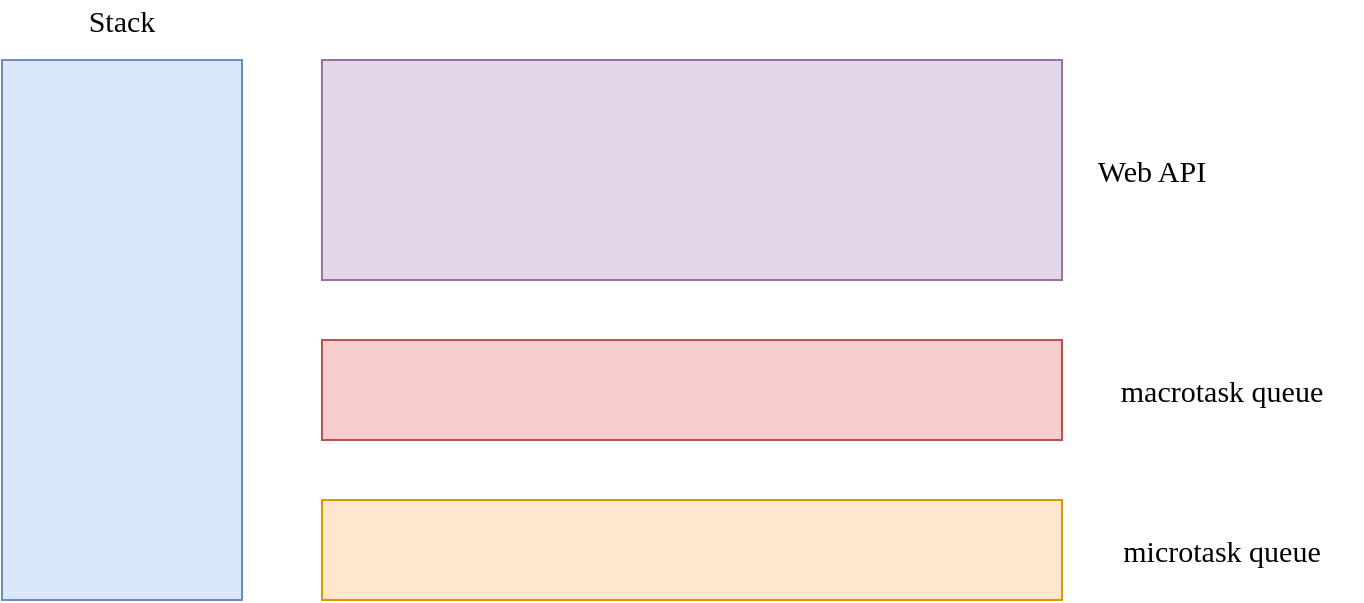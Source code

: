 <mxfile version="12.9.9" type="device" pages="18"><diagram id="sncIrDspbig7nTuRYK5M" name="step-1"><mxGraphModel dx="1072" dy="792" grid="1" gridSize="10" guides="1" tooltips="1" connect="1" arrows="1" fold="1" page="1" pageScale="1" pageWidth="827" pageHeight="1169" math="0" shadow="0"><root><mxCell id="4tN8iirF4LdKzBgwWuWp-0"/><mxCell id="4tN8iirF4LdKzBgwWuWp-1" parent="4tN8iirF4LdKzBgwWuWp-0"/><mxCell id="4tN8iirF4LdKzBgwWuWp-2" value="" style="rounded=0;whiteSpace=wrap;html=1;fillColor=#f8cecc;strokeColor=#b85450;" parent="4tN8iirF4LdKzBgwWuWp-1" vertex="1"><mxGeometry x="290" y="310" width="370" height="50" as="geometry"/></mxCell><mxCell id="4tN8iirF4LdKzBgwWuWp-3" value="" style="rounded=0;whiteSpace=wrap;html=1;fillColor=#ffe6cc;strokeColor=#d79b00;" parent="4tN8iirF4LdKzBgwWuWp-1" vertex="1"><mxGeometry x="290" y="390" width="370" height="50" as="geometry"/></mxCell><mxCell id="4tN8iirF4LdKzBgwWuWp-4" value="" style="rounded=0;whiteSpace=wrap;html=1;fillColor=#dae8fc;strokeColor=#6c8ebf;" parent="4tN8iirF4LdKzBgwWuWp-1" vertex="1"><mxGeometry x="130" y="170" width="120" height="270" as="geometry"/></mxCell><mxCell id="4tN8iirF4LdKzBgwWuWp-13" value="Stack" style="text;html=1;strokeColor=none;fillColor=none;align=center;verticalAlign=middle;whiteSpace=wrap;rounded=0;dashed=1;fontSize=15;fontFamily=Lucida Console;" parent="4tN8iirF4LdKzBgwWuWp-1" vertex="1"><mxGeometry x="170" y="140" width="40" height="20" as="geometry"/></mxCell><mxCell id="4tN8iirF4LdKzBgwWuWp-14" value="microtask queue" style="text;html=1;strokeColor=none;fillColor=none;align=center;verticalAlign=middle;whiteSpace=wrap;rounded=0;fontSize=15;fontFamily=Lucida Console;" parent="4tN8iirF4LdKzBgwWuWp-1" vertex="1"><mxGeometry x="670" y="405" width="140" height="20" as="geometry"/></mxCell><mxCell id="4tN8iirF4LdKzBgwWuWp-15" value="macrotask queue" style="text;html=1;strokeColor=none;fillColor=none;align=center;verticalAlign=middle;whiteSpace=wrap;rounded=0;fontSize=15;fontFamily=Lucida Console;" parent="4tN8iirF4LdKzBgwWuWp-1" vertex="1"><mxGeometry x="670" y="325" width="140" height="20" as="geometry"/></mxCell><mxCell id="t55sWghv8d4earGv9EJU-0" value="" style="rounded=0;whiteSpace=wrap;html=1;fillColor=#e1d5e7;fontFamily=Lucida Console;fontSize=15;align=center;strokeColor=#9673a6;" parent="4tN8iirF4LdKzBgwWuWp-1" vertex="1"><mxGeometry x="290" y="170" width="370" height="110" as="geometry"/></mxCell><mxCell id="t55sWghv8d4earGv9EJU-1" value="Web API" style="text;html=1;strokeColor=none;fillColor=none;align=center;verticalAlign=middle;whiteSpace=wrap;rounded=0;fontFamily=Lucida Console;fontSize=15;" parent="4tN8iirF4LdKzBgwWuWp-1" vertex="1"><mxGeometry x="670" y="215" width="70" height="20" as="geometry"/></mxCell></root></mxGraphModel></diagram><diagram id="h0qCwMzAAlydabvggy98" name="step-2"><mxGraphModel dx="1072" dy="792" grid="1" gridSize="10" guides="1" tooltips="1" connect="1" arrows="1" fold="1" page="1" pageScale="1" pageWidth="827" pageHeight="1169" math="0" shadow="0"><root><mxCell id="0"/><mxCell id="1" parent="0"/><mxCell id="Idi2wy7-8RuwtYOKxzJg-8" value="" style="rounded=0;whiteSpace=wrap;html=1;fillColor=#f8cecc;strokeColor=#b85450;" parent="1" vertex="1"><mxGeometry x="290" y="310" width="370" height="50" as="geometry"/></mxCell><mxCell id="Idi2wy7-8RuwtYOKxzJg-9" value="" style="rounded=0;whiteSpace=wrap;html=1;fillColor=#ffe6cc;strokeColor=#d79b00;" parent="1" vertex="1"><mxGeometry x="290" y="390" width="370" height="50" as="geometry"/></mxCell><mxCell id="Idi2wy7-8RuwtYOKxzJg-10" value="" style="rounded=0;whiteSpace=wrap;html=1;fillColor=#dae8fc;strokeColor=#6c8ebf;" parent="1" vertex="1"><mxGeometry x="130" y="170" width="120" height="270" as="geometry"/></mxCell><mxCell id="Idi2wy7-8RuwtYOKxzJg-13" value="&amp;lt;script&amp;gt;" style="rounded=0;whiteSpace=wrap;html=1;fillColor=none;strokeColor=#7700CC;fontColor=#7700CC;" parent="1" vertex="1"><mxGeometry x="300" y="322.5" width="90" height="25" as="geometry"/></mxCell><mxCell id="Idi2wy7-8RuwtYOKxzJg-14" value="macrotask queue" style="text;html=1;strokeColor=none;fillColor=none;align=center;verticalAlign=middle;whiteSpace=wrap;rounded=0;fontSize=15;fontFamily=Lucida Console;" parent="1" vertex="1"><mxGeometry x="670" y="325" width="140" height="20" as="geometry"/></mxCell><mxCell id="Idi2wy7-8RuwtYOKxzJg-15" value="microtask queue" style="text;html=1;strokeColor=none;fillColor=none;align=center;verticalAlign=middle;whiteSpace=wrap;rounded=0;fontSize=15;fontFamily=Lucida Console;" parent="1" vertex="1"><mxGeometry x="670" y="405" width="140" height="20" as="geometry"/></mxCell><mxCell id="JwC0a7qJNPLVMmSFk6l4-1" value="Stack" style="text;html=1;strokeColor=none;fillColor=none;align=center;verticalAlign=middle;whiteSpace=wrap;rounded=0;dashed=1;fontSize=15;fontFamily=Lucida Console;" parent="1" vertex="1"><mxGeometry x="170" y="140" width="40" height="20" as="geometry"/></mxCell><mxCell id="b-tav_wxXXHIbkdQAC4W-1" value="" style="rounded=0;whiteSpace=wrap;html=1;fillColor=#e1d5e7;fontFamily=Lucida Console;fontSize=15;align=center;strokeColor=#9673a6;" parent="1" vertex="1"><mxGeometry x="290" y="170" width="370" height="110" as="geometry"/></mxCell><mxCell id="b-tav_wxXXHIbkdQAC4W-2" value="Web API" style="text;html=1;strokeColor=none;fillColor=none;align=center;verticalAlign=middle;whiteSpace=wrap;rounded=0;fontFamily=Lucida Console;fontSize=15;" parent="1" vertex="1"><mxGeometry x="670" y="215" width="70" height="20" as="geometry"/></mxCell></root></mxGraphModel></diagram><diagram id="qdrk8N2X9yNTUH--7vPf" name="step-3"><mxGraphModel dx="1072" dy="792" grid="1" gridSize="10" guides="1" tooltips="1" connect="1" arrows="1" fold="1" page="1" pageScale="1" pageWidth="827" pageHeight="1169" math="0" shadow="0"><root><mxCell id="89S5a6v95qC-RWilmy-M-0"/><mxCell id="89S5a6v95qC-RWilmy-M-1" parent="89S5a6v95qC-RWilmy-M-0"/><mxCell id="89S5a6v95qC-RWilmy-M-2" value="" style="rounded=0;whiteSpace=wrap;html=1;fillColor=#f8cecc;strokeColor=#b85450;" parent="89S5a6v95qC-RWilmy-M-1" vertex="1"><mxGeometry x="290" y="310" width="370" height="50" as="geometry"/></mxCell><mxCell id="89S5a6v95qC-RWilmy-M-3" value="" style="rounded=0;whiteSpace=wrap;html=1;fillColor=#ffe6cc;strokeColor=#d79b00;" parent="89S5a6v95qC-RWilmy-M-1" vertex="1"><mxGeometry x="290" y="390" width="370" height="50" as="geometry"/></mxCell><mxCell id="89S5a6v95qC-RWilmy-M-4" value="" style="rounded=0;whiteSpace=wrap;html=1;fillColor=#dae8fc;strokeColor=#6c8ebf;" parent="89S5a6v95qC-RWilmy-M-1" vertex="1"><mxGeometry x="130" y="170" width="120" height="270" as="geometry"/></mxCell><mxCell id="89S5a6v95qC-RWilmy-M-5" value="&amp;lt;script&amp;gt;" style="rounded=0;whiteSpace=wrap;html=1;fillColor=none;dashed=1;strokeColor=#7700CC;fontColor=#7700CC;" parent="89S5a6v95qC-RWilmy-M-1" vertex="1"><mxGeometry x="300" y="322.5" width="90" height="25" as="geometry"/></mxCell><mxCell id="89S5a6v95qC-RWilmy-M-8" value="script start" style="rounded=0;whiteSpace=wrap;html=1;fillColor=none;strokeColor=#A50040;fontColor=#A50040;" parent="89S5a6v95qC-RWilmy-M-1" vertex="1"><mxGeometry x="145" y="405" width="90" height="25" as="geometry"/></mxCell><mxCell id="wyMgze4kF1aAPLxTvpSS-0" value="Stack" style="text;html=1;strokeColor=none;fillColor=none;align=center;verticalAlign=middle;whiteSpace=wrap;rounded=0;dashed=1;fontSize=15;fontFamily=Lucida Console;" parent="89S5a6v95qC-RWilmy-M-1" vertex="1"><mxGeometry x="170" y="140" width="40" height="20" as="geometry"/></mxCell><mxCell id="3tHbnnmiCcVnFqvHThWb-0" value="microtask queue" style="text;html=1;strokeColor=none;fillColor=none;align=center;verticalAlign=middle;whiteSpace=wrap;rounded=0;fontSize=15;fontFamily=Lucida Console;" parent="89S5a6v95qC-RWilmy-M-1" vertex="1"><mxGeometry x="670" y="405" width="140" height="20" as="geometry"/></mxCell><mxCell id="jXjuGnivSP_io8uh-oe_-0" value="macrotask queue" style="text;html=1;strokeColor=none;fillColor=none;align=center;verticalAlign=middle;whiteSpace=wrap;rounded=0;fontSize=15;fontFamily=Lucida Console;" parent="89S5a6v95qC-RWilmy-M-1" vertex="1"><mxGeometry x="670" y="325" width="140" height="20" as="geometry"/></mxCell><mxCell id="9_ZwPl457cLsQZ8D_HgM-0" value="" style="rounded=0;whiteSpace=wrap;html=1;fillColor=#e1d5e7;fontFamily=Lucida Console;fontSize=15;align=center;strokeColor=#9673a6;" parent="89S5a6v95qC-RWilmy-M-1" vertex="1"><mxGeometry x="290" y="170" width="370" height="110" as="geometry"/></mxCell><mxCell id="9_ZwPl457cLsQZ8D_HgM-1" value="Web API" style="text;html=1;strokeColor=none;fillColor=none;align=center;verticalAlign=middle;whiteSpace=wrap;rounded=0;fontFamily=Lucida Console;fontSize=15;" parent="89S5a6v95qC-RWilmy-M-1" vertex="1"><mxGeometry x="670" y="215" width="70" height="20" as="geometry"/></mxCell></root></mxGraphModel></diagram><diagram id="pdDoeHalxfsFQhugLB4U" name="step-4"><mxGraphModel dx="1072" dy="792" grid="1" gridSize="10" guides="1" tooltips="1" connect="1" arrows="1" fold="1" page="1" pageScale="1" pageWidth="827" pageHeight="1169" math="0" shadow="0"><root><mxCell id="EQ1UBMaOslTvMR5qbAoy-0"/><mxCell id="EQ1UBMaOslTvMR5qbAoy-1" parent="EQ1UBMaOslTvMR5qbAoy-0"/><mxCell id="EQ1UBMaOslTvMR5qbAoy-2" value="" style="rounded=0;whiteSpace=wrap;html=1;fillColor=#f8cecc;strokeColor=#b85450;" parent="EQ1UBMaOslTvMR5qbAoy-1" vertex="1"><mxGeometry x="290" y="310" width="370" height="50" as="geometry"/></mxCell><mxCell id="EQ1UBMaOslTvMR5qbAoy-3" value="" style="rounded=0;whiteSpace=wrap;html=1;fillColor=#ffe6cc;strokeColor=#d79b00;" parent="EQ1UBMaOslTvMR5qbAoy-1" vertex="1"><mxGeometry x="290" y="390" width="370" height="50" as="geometry"/></mxCell><mxCell id="EQ1UBMaOslTvMR5qbAoy-4" value="" style="rounded=0;whiteSpace=wrap;html=1;fillColor=#dae8fc;strokeColor=#6c8ebf;" parent="EQ1UBMaOslTvMR5qbAoy-1" vertex="1"><mxGeometry x="130" y="170" width="120" height="270" as="geometry"/></mxCell><mxCell id="EQ1UBMaOslTvMR5qbAoy-5" value="&amp;lt;script&amp;gt;" style="rounded=0;whiteSpace=wrap;html=1;fillColor=none;dashed=1;strokeColor=#7700CC;fontColor=#7700CC;" parent="EQ1UBMaOslTvMR5qbAoy-1" vertex="1"><mxGeometry x="300" y="322.5" width="90" height="25" as="geometry"/></mxCell><mxCell id="iEt_1SmlcQ7g-PT_ZY9g-0" value="Stack" style="text;html=1;strokeColor=none;fillColor=none;align=center;verticalAlign=middle;whiteSpace=wrap;rounded=0;dashed=1;fontSize=15;fontFamily=Lucida Console;" parent="EQ1UBMaOslTvMR5qbAoy-1" vertex="1"><mxGeometry x="170" y="140" width="40" height="20" as="geometry"/></mxCell><mxCell id="8aWVgiryfG8F-OxBa7AJ-0" value="microtask queue" style="text;html=1;strokeColor=none;fillColor=none;align=center;verticalAlign=middle;whiteSpace=wrap;rounded=0;fontSize=15;fontFamily=Lucida Console;" parent="EQ1UBMaOslTvMR5qbAoy-1" vertex="1"><mxGeometry x="670" y="405" width="140" height="20" as="geometry"/></mxCell><mxCell id="d-5nyph2njc_2vDwFKny-0" value="macrotask queue" style="text;html=1;strokeColor=none;fillColor=none;align=center;verticalAlign=middle;whiteSpace=wrap;rounded=0;fontSize=15;fontFamily=Lucida Console;" parent="EQ1UBMaOslTvMR5qbAoy-1" vertex="1"><mxGeometry x="670" y="325" width="140" height="20" as="geometry"/></mxCell><mxCell id="kTe8zJO7mkTBs7kkFsHx-0" value="" style="rounded=0;whiteSpace=wrap;html=1;fillColor=#e1d5e7;fontFamily=Lucida Console;fontSize=15;align=center;strokeColor=#9673a6;" parent="EQ1UBMaOslTvMR5qbAoy-1" vertex="1"><mxGeometry x="290" y="170" width="370" height="110" as="geometry"/></mxCell><mxCell id="kTe8zJO7mkTBs7kkFsHx-1" value="Web API" style="text;html=1;strokeColor=none;fillColor=none;align=center;verticalAlign=middle;whiteSpace=wrap;rounded=0;fontFamily=Lucida Console;fontSize=15;" parent="EQ1UBMaOslTvMR5qbAoy-1" vertex="1"><mxGeometry x="670" y="215" width="70" height="20" as="geometry"/></mxCell><mxCell id="EQBU70KCgTVkZfNBbAKV-0" value="script start" style="rounded=0;whiteSpace=wrap;html=1;fillColor=none;dashed=1;strokeColor=#A50040;fontColor=#A50040;" vertex="1" parent="EQ1UBMaOslTvMR5qbAoy-1"><mxGeometry x="145" y="405" width="90" height="25" as="geometry"/></mxCell><mxCell id="EQBU70KCgTVkZfNBbAKV-1" value="setTimeout" style="rounded=0;whiteSpace=wrap;html=1;fillColor=none;strokeColor=#A50040;fontColor=#A50040;" vertex="1" parent="EQ1UBMaOslTvMR5qbAoy-1"><mxGeometry x="145" y="370" width="90" height="25" as="geometry"/></mxCell></root></mxGraphModel></diagram><diagram id="cHtqvKHc651_PpxZbCSC" name="step-5"><mxGraphModel dx="1072" dy="792" grid="1" gridSize="10" guides="1" tooltips="1" connect="1" arrows="1" fold="1" page="1" pageScale="1" pageWidth="827" pageHeight="1169" math="0" shadow="0"><root><mxCell id="qEE6jm2Ym0JC_CIUFtF2-0"/><mxCell id="qEE6jm2Ym0JC_CIUFtF2-1" parent="qEE6jm2Ym0JC_CIUFtF2-0"/><mxCell id="qEE6jm2Ym0JC_CIUFtF2-2" value="" style="rounded=0;whiteSpace=wrap;html=1;fillColor=#f8cecc;strokeColor=#b85450;" parent="qEE6jm2Ym0JC_CIUFtF2-1" vertex="1"><mxGeometry x="290" y="310" width="370" height="50" as="geometry"/></mxCell><mxCell id="qEE6jm2Ym0JC_CIUFtF2-3" value="" style="rounded=0;whiteSpace=wrap;html=1;fillColor=#ffe6cc;strokeColor=#d79b00;" parent="qEE6jm2Ym0JC_CIUFtF2-1" vertex="1"><mxGeometry x="290" y="390" width="370" height="50" as="geometry"/></mxCell><mxCell id="qEE6jm2Ym0JC_CIUFtF2-4" value="" style="rounded=0;whiteSpace=wrap;html=1;fillColor=#dae8fc;strokeColor=#6c8ebf;" parent="qEE6jm2Ym0JC_CIUFtF2-1" vertex="1"><mxGeometry x="130" y="170" width="120" height="270" as="geometry"/></mxCell><mxCell id="qEE6jm2Ym0JC_CIUFtF2-5" value="&amp;lt;script&amp;gt;" style="rounded=0;whiteSpace=wrap;html=1;fillColor=none;dashed=1;strokeColor=#7700CC;fontColor=#7700CC;" parent="qEE6jm2Ym0JC_CIUFtF2-1" vertex="1"><mxGeometry x="300" y="322.5" width="90" height="25" as="geometry"/></mxCell><mxCell id="qEE6jm2Ym0JC_CIUFtF2-8" value="Stack" style="text;html=1;strokeColor=none;fillColor=none;align=center;verticalAlign=middle;whiteSpace=wrap;rounded=0;dashed=1;fontSize=15;fontFamily=Lucida Console;" parent="qEE6jm2Ym0JC_CIUFtF2-1" vertex="1"><mxGeometry x="170" y="140" width="40" height="20" as="geometry"/></mxCell><mxCell id="qEE6jm2Ym0JC_CIUFtF2-9" value="microtask queue" style="text;html=1;strokeColor=none;fillColor=none;align=center;verticalAlign=middle;whiteSpace=wrap;rounded=0;fontSize=15;fontFamily=Lucida Console;" parent="qEE6jm2Ym0JC_CIUFtF2-1" vertex="1"><mxGeometry x="670" y="405" width="140" height="20" as="geometry"/></mxCell><mxCell id="qEE6jm2Ym0JC_CIUFtF2-10" value="macrotask queue" style="text;html=1;strokeColor=none;fillColor=none;align=center;verticalAlign=middle;whiteSpace=wrap;rounded=0;fontSize=15;fontFamily=Lucida Console;" parent="qEE6jm2Ym0JC_CIUFtF2-1" vertex="1"><mxGeometry x="670" y="325" width="140" height="20" as="geometry"/></mxCell><mxCell id="qEE6jm2Ym0JC_CIUFtF2-11" value="" style="rounded=0;whiteSpace=wrap;html=1;fillColor=#e1d5e7;fontFamily=Lucida Console;fontSize=15;align=center;strokeColor=#9673a6;" parent="qEE6jm2Ym0JC_CIUFtF2-1" vertex="1"><mxGeometry x="290" y="170" width="370" height="110" as="geometry"/></mxCell><mxCell id="qEE6jm2Ym0JC_CIUFtF2-12" value="Web API" style="text;html=1;strokeColor=none;fillColor=none;align=center;verticalAlign=middle;whiteSpace=wrap;rounded=0;fontFamily=Lucida Console;fontSize=15;" parent="qEE6jm2Ym0JC_CIUFtF2-1" vertex="1"><mxGeometry x="670" y="215" width="70" height="20" as="geometry"/></mxCell><mxCell id="T6R-J1zpfBW2_l4RKTQl-0" value="setTimeout(function() {&lt;br&gt;&amp;nbsp; console.log('setTimeout');&lt;br&gt;},0);" style="rounded=0;whiteSpace=wrap;html=1;fillColor=none;align=left;fontFamily=Lucida Console;strokeColor=#005700;fontColor=#005700;" parent="qEE6jm2Ym0JC_CIUFtF2-1" vertex="1"><mxGeometry x="300" y="190" width="210" height="50" as="geometry"/></mxCell><mxCell id="RoHiR8rQejrs2uDsp0C7-0" value="script start" style="rounded=0;whiteSpace=wrap;html=1;fillColor=none;dashed=1;strokeColor=#A50040;fontColor=#A50040;" vertex="1" parent="qEE6jm2Ym0JC_CIUFtF2-1"><mxGeometry x="145" y="405" width="90" height="25" as="geometry"/></mxCell><mxCell id="RoHiR8rQejrs2uDsp0C7-1" value="setTimeout" style="rounded=0;whiteSpace=wrap;html=1;fillColor=none;dashed=1;strokeColor=#A50040;fontColor=#A50040;" vertex="1" parent="qEE6jm2Ym0JC_CIUFtF2-1"><mxGeometry x="145" y="370" width="90" height="25" as="geometry"/></mxCell></root></mxGraphModel></diagram><diagram id="4lakz5qrmbaUaUfK0Udn" name="step-6"><mxGraphModel dx="1072" dy="792" grid="1" gridSize="10" guides="1" tooltips="1" connect="1" arrows="1" fold="1" page="1" pageScale="1" pageWidth="827" pageHeight="1169" math="0" shadow="0"><root><mxCell id="-4Y5QjKkWYNXBtWluYzr-0"/><mxCell id="-4Y5QjKkWYNXBtWluYzr-1" parent="-4Y5QjKkWYNXBtWluYzr-0"/><mxCell id="-4Y5QjKkWYNXBtWluYzr-2" value="" style="rounded=0;whiteSpace=wrap;html=1;fillColor=#f8cecc;strokeColor=#b85450;" parent="-4Y5QjKkWYNXBtWluYzr-1" vertex="1"><mxGeometry x="290" y="310" width="370" height="50" as="geometry"/></mxCell><mxCell id="-4Y5QjKkWYNXBtWluYzr-3" value="" style="rounded=0;whiteSpace=wrap;html=1;fillColor=#ffe6cc;strokeColor=#d79b00;" parent="-4Y5QjKkWYNXBtWluYzr-1" vertex="1"><mxGeometry x="290" y="390" width="370" height="50" as="geometry"/></mxCell><mxCell id="-4Y5QjKkWYNXBtWluYzr-4" value="" style="rounded=0;whiteSpace=wrap;html=1;fillColor=#dae8fc;strokeColor=#6c8ebf;" parent="-4Y5QjKkWYNXBtWluYzr-1" vertex="1"><mxGeometry x="130" y="170" width="120" height="270" as="geometry"/></mxCell><mxCell id="-4Y5QjKkWYNXBtWluYzr-5" value="&amp;lt;script&amp;gt;" style="rounded=0;whiteSpace=wrap;html=1;fillColor=none;dashed=1;strokeColor=#7700CC;fontColor=#7700CC;" parent="-4Y5QjKkWYNXBtWluYzr-1" vertex="1"><mxGeometry x="300" y="322.5" width="90" height="25" as="geometry"/></mxCell><mxCell id="-4Y5QjKkWYNXBtWluYzr-10" value="setTimeout" style="rounded=0;whiteSpace=wrap;html=1;fillColor=none;strokeColor=#7700CC;fontColor=#7700CC;" parent="-4Y5QjKkWYNXBtWluYzr-1" vertex="1"><mxGeometry x="400" y="322.5" width="90" height="25" as="geometry"/></mxCell><mxCell id="ElXuiC9j0kBZymEC-j13-0" value="Stack" style="text;html=1;strokeColor=none;fillColor=none;align=center;verticalAlign=middle;whiteSpace=wrap;rounded=0;dashed=1;fontSize=15;fontFamily=Lucida Console;" parent="-4Y5QjKkWYNXBtWluYzr-1" vertex="1"><mxGeometry x="170" y="140" width="40" height="20" as="geometry"/></mxCell><mxCell id="RFohBCWfS4GHabvj8KYv-0" value="microtask queue" style="text;html=1;strokeColor=none;fillColor=none;align=center;verticalAlign=middle;whiteSpace=wrap;rounded=0;fontSize=15;fontFamily=Lucida Console;" parent="-4Y5QjKkWYNXBtWluYzr-1" vertex="1"><mxGeometry x="670" y="405" width="140" height="20" as="geometry"/></mxCell><mxCell id="tNtIyDUTgJmcHm_fqi4P-0" value="macrotask queue" style="text;html=1;strokeColor=none;fillColor=none;align=center;verticalAlign=middle;whiteSpace=wrap;rounded=0;fontSize=15;fontFamily=Lucida Console;" parent="-4Y5QjKkWYNXBtWluYzr-1" vertex="1"><mxGeometry x="670" y="325" width="140" height="20" as="geometry"/></mxCell><mxCell id="foiKX7UdjajBrOxk0qlg-0" value="" style="rounded=0;whiteSpace=wrap;html=1;fillColor=#e1d5e7;fontFamily=Lucida Console;fontSize=15;align=center;strokeColor=#9673a6;" parent="-4Y5QjKkWYNXBtWluYzr-1" vertex="1"><mxGeometry x="290" y="170" width="370" height="110" as="geometry"/></mxCell><mxCell id="foiKX7UdjajBrOxk0qlg-1" value="Web API" style="text;html=1;strokeColor=none;fillColor=none;align=center;verticalAlign=middle;whiteSpace=wrap;rounded=0;fontFamily=Lucida Console;fontSize=15;" parent="-4Y5QjKkWYNXBtWluYzr-1" vertex="1"><mxGeometry x="670" y="215" width="70" height="20" as="geometry"/></mxCell><mxCell id="muPltJFF8DZxjRTrQ6Wy-0" value="setTimeout(function() {&lt;br&gt;&amp;nbsp; console.log('setTimeout');&lt;br&gt;},0);" style="rounded=0;whiteSpace=wrap;html=1;fillColor=none;align=left;fontFamily=Lucida Console;dashed=1;strokeColor=#005700;fontColor=#005700;" parent="-4Y5QjKkWYNXBtWluYzr-1" vertex="1"><mxGeometry x="300" y="190" width="210" height="50" as="geometry"/></mxCell><mxCell id="lyNw4Ib-zVuAw0B2feIX-0" value="script start" style="rounded=0;whiteSpace=wrap;html=1;fillColor=none;dashed=1;strokeColor=#A50040;fontColor=#A50040;" vertex="1" parent="-4Y5QjKkWYNXBtWluYzr-1"><mxGeometry x="145" y="405" width="90" height="25" as="geometry"/></mxCell><mxCell id="lyNw4Ib-zVuAw0B2feIX-1" value="setTimeout" style="rounded=0;whiteSpace=wrap;html=1;fillColor=none;dashed=1;strokeColor=#A50040;fontColor=#A50040;" vertex="1" parent="-4Y5QjKkWYNXBtWluYzr-1"><mxGeometry x="145" y="370" width="90" height="25" as="geometry"/></mxCell></root></mxGraphModel></diagram><diagram id="dP2ltQeHW-cVP5FerZuN" name="step-7"><mxGraphModel dx="1072" dy="792" grid="1" gridSize="10" guides="1" tooltips="1" connect="1" arrows="1" fold="1" page="1" pageScale="1" pageWidth="827" pageHeight="1169" math="0" shadow="0"><root><mxCell id="3uALS8PW1ssA-8yPnb06-0"/><mxCell id="3uALS8PW1ssA-8yPnb06-1" parent="3uALS8PW1ssA-8yPnb06-0"/><mxCell id="3uALS8PW1ssA-8yPnb06-2" value="" style="rounded=0;whiteSpace=wrap;html=1;fillColor=#f8cecc;strokeColor=#b85450;" parent="3uALS8PW1ssA-8yPnb06-1" vertex="1"><mxGeometry x="290" y="310" width="370" height="50" as="geometry"/></mxCell><mxCell id="3uALS8PW1ssA-8yPnb06-3" value="" style="rounded=0;whiteSpace=wrap;html=1;fillColor=#ffe6cc;strokeColor=#d79b00;" parent="3uALS8PW1ssA-8yPnb06-1" vertex="1"><mxGeometry x="290" y="390" width="370" height="50" as="geometry"/></mxCell><mxCell id="3uALS8PW1ssA-8yPnb06-4" value="" style="rounded=0;whiteSpace=wrap;html=1;fillColor=#dae8fc;strokeColor=#6c8ebf;" parent="3uALS8PW1ssA-8yPnb06-1" vertex="1"><mxGeometry x="130" y="170" width="120" height="270" as="geometry"/></mxCell><mxCell id="3uALS8PW1ssA-8yPnb06-5" value="&amp;lt;script&amp;gt;" style="rounded=0;whiteSpace=wrap;html=1;fillColor=none;dashed=1;strokeColor=#7700CC;fontColor=#7700CC;" parent="3uALS8PW1ssA-8yPnb06-1" vertex="1"><mxGeometry x="300" y="322.5" width="90" height="25" as="geometry"/></mxCell><mxCell id="3uALS8PW1ssA-8yPnb06-10" value="setTimeout" style="rounded=0;whiteSpace=wrap;html=1;fillColor=none;strokeColor=#7700CC;fontColor=#7700CC;" parent="3uALS8PW1ssA-8yPnb06-1" vertex="1"><mxGeometry x="400" y="322.5" width="90" height="25" as="geometry"/></mxCell><mxCell id="mNVFLHMH9rb-96bufJCx-0" value="Stack" style="text;html=1;strokeColor=none;fillColor=none;align=center;verticalAlign=middle;whiteSpace=wrap;rounded=0;dashed=1;fontSize=15;fontFamily=Lucida Console;" parent="3uALS8PW1ssA-8yPnb06-1" vertex="1"><mxGeometry x="170" y="140" width="40" height="20" as="geometry"/></mxCell><mxCell id="Qa0t9ZkvChAFZZezwHtO-0" value="microtask queue" style="text;html=1;strokeColor=none;fillColor=none;align=center;verticalAlign=middle;whiteSpace=wrap;rounded=0;fontSize=15;fontFamily=Lucida Console;" parent="3uALS8PW1ssA-8yPnb06-1" vertex="1"><mxGeometry x="670" y="405" width="140" height="20" as="geometry"/></mxCell><mxCell id="PD8wvlxb-49gPVkGKw_j-0" value="macrotask queue" style="text;html=1;strokeColor=none;fillColor=none;align=center;verticalAlign=middle;whiteSpace=wrap;rounded=0;fontSize=15;fontFamily=Lucida Console;" parent="3uALS8PW1ssA-8yPnb06-1" vertex="1"><mxGeometry x="670" y="325" width="140" height="20" as="geometry"/></mxCell><mxCell id="iHkUHgm9u0BU2zejHwQM-0" value="" style="rounded=0;whiteSpace=wrap;html=1;fillColor=#e1d5e7;fontFamily=Lucida Console;fontSize=15;align=center;strokeColor=#9673a6;" parent="3uALS8PW1ssA-8yPnb06-1" vertex="1"><mxGeometry x="290" y="170" width="370" height="110" as="geometry"/></mxCell><mxCell id="iHkUHgm9u0BU2zejHwQM-1" value="Web API" style="text;html=1;strokeColor=none;fillColor=none;align=center;verticalAlign=middle;whiteSpace=wrap;rounded=0;fontFamily=Lucida Console;fontSize=15;" parent="3uALS8PW1ssA-8yPnb06-1" vertex="1"><mxGeometry x="670" y="215" width="70" height="20" as="geometry"/></mxCell><mxCell id="fa-BeTMfW6A41Q59w8Wm-0" value="setTimeout(function() {&lt;br&gt;&amp;nbsp; console.log('setTimeout');&lt;br&gt;},0);" style="rounded=0;whiteSpace=wrap;html=1;fillColor=none;align=left;fontFamily=Lucida Console;dashed=1;strokeColor=#005700;fontColor=#005700;" parent="3uALS8PW1ssA-8yPnb06-1" vertex="1"><mxGeometry x="300" y="190" width="210" height="50" as="geometry"/></mxCell><mxCell id="hFSnVG6ewy0O1KHvRAlc-0" value="script start" style="rounded=0;whiteSpace=wrap;html=1;fillColor=none;dashed=1;strokeColor=#A50040;fontColor=#A50040;" vertex="1" parent="3uALS8PW1ssA-8yPnb06-1"><mxGeometry x="145" y="405" width="90" height="25" as="geometry"/></mxCell><mxCell id="hFSnVG6ewy0O1KHvRAlc-1" value="setTimeout" style="rounded=0;whiteSpace=wrap;html=1;fillColor=none;dashed=1;strokeColor=#A50040;fontColor=#A50040;" vertex="1" parent="3uALS8PW1ssA-8yPnb06-1"><mxGeometry x="145" y="370" width="90" height="25" as="geometry"/></mxCell><mxCell id="hFSnVG6ewy0O1KHvRAlc-2" value="Promise" style="rounded=0;whiteSpace=wrap;html=1;fillColor=none;strokeColor=#A50040;fontColor=#A50040;" vertex="1" parent="3uALS8PW1ssA-8yPnb06-1"><mxGeometry x="145" y="335" width="90" height="25" as="geometry"/></mxCell></root></mxGraphModel></diagram><diagram id="7R9EMLMUQSXpktPLpyYy" name="step-8"><mxGraphModel dx="1072" dy="792" grid="1" gridSize="10" guides="1" tooltips="1" connect="1" arrows="1" fold="1" page="1" pageScale="1" pageWidth="827" pageHeight="1169" math="0" shadow="0"><root><mxCell id="7flk1rkZHK7qC9CuNkCf-0"/><mxCell id="7flk1rkZHK7qC9CuNkCf-1" parent="7flk1rkZHK7qC9CuNkCf-0"/><mxCell id="7flk1rkZHK7qC9CuNkCf-2" value="" style="rounded=0;whiteSpace=wrap;html=1;fillColor=#f8cecc;strokeColor=#b85450;" parent="7flk1rkZHK7qC9CuNkCf-1" vertex="1"><mxGeometry x="290" y="310" width="370" height="50" as="geometry"/></mxCell><mxCell id="7flk1rkZHK7qC9CuNkCf-3" value="" style="rounded=0;whiteSpace=wrap;html=1;fillColor=#ffe6cc;strokeColor=#d79b00;" parent="7flk1rkZHK7qC9CuNkCf-1" vertex="1"><mxGeometry x="290" y="390" width="370" height="50" as="geometry"/></mxCell><mxCell id="7flk1rkZHK7qC9CuNkCf-4" value="" style="rounded=0;whiteSpace=wrap;html=1;fillColor=#dae8fc;strokeColor=#6c8ebf;" parent="7flk1rkZHK7qC9CuNkCf-1" vertex="1"><mxGeometry x="130" y="170" width="120" height="270" as="geometry"/></mxCell><mxCell id="7flk1rkZHK7qC9CuNkCf-5" value="&amp;lt;script&amp;gt;" style="rounded=0;whiteSpace=wrap;html=1;fillColor=none;dashed=1;strokeColor=#7700CC;fontColor=#7700CC;" parent="7flk1rkZHK7qC9CuNkCf-1" vertex="1"><mxGeometry x="300" y="322.5" width="90" height="25" as="geometry"/></mxCell><mxCell id="7flk1rkZHK7qC9CuNkCf-10" value="setTimeout" style="rounded=0;whiteSpace=wrap;html=1;fillColor=none;strokeColor=#7700CC;fontColor=#7700CC;" parent="7flk1rkZHK7qC9CuNkCf-1" vertex="1"><mxGeometry x="400" y="322.5" width="90" height="25" as="geometry"/></mxCell><mxCell id="7flk1rkZHK7qC9CuNkCf-12" value="promise1" style="rounded=0;whiteSpace=wrap;html=1;fillColor=none;strokeColor=#001DBC;fontColor=#001DBC;" parent="7flk1rkZHK7qC9CuNkCf-1" vertex="1"><mxGeometry x="300" y="405" width="90" height="25" as="geometry"/></mxCell><mxCell id="ZnigWOq1Pz3D1XtiAw3Y-0" value="Stack" style="text;html=1;strokeColor=none;fillColor=none;align=center;verticalAlign=middle;whiteSpace=wrap;rounded=0;dashed=1;fontSize=15;fontFamily=Lucida Console;" parent="7flk1rkZHK7qC9CuNkCf-1" vertex="1"><mxGeometry x="170" y="140" width="40" height="20" as="geometry"/></mxCell><mxCell id="WvbCHGuc3dSUVpuN33we-0" value="microtask queue" style="text;html=1;strokeColor=none;fillColor=none;align=center;verticalAlign=middle;whiteSpace=wrap;rounded=0;fontSize=15;fontFamily=Lucida Console;" parent="7flk1rkZHK7qC9CuNkCf-1" vertex="1"><mxGeometry x="670" y="405" width="140" height="20" as="geometry"/></mxCell><mxCell id="hE4q2hLtTXarojc9OHrU-0" value="macrotask queue" style="text;html=1;strokeColor=none;fillColor=none;align=center;verticalAlign=middle;whiteSpace=wrap;rounded=0;fontSize=15;fontFamily=Lucida Console;" parent="7flk1rkZHK7qC9CuNkCf-1" vertex="1"><mxGeometry x="670" y="325" width="140" height="20" as="geometry"/></mxCell><mxCell id="cs79ii_TiITuc_4kLJVE-0" value="" style="rounded=0;whiteSpace=wrap;html=1;fillColor=#e1d5e7;fontFamily=Lucida Console;fontSize=15;align=center;strokeColor=#9673a6;" parent="7flk1rkZHK7qC9CuNkCf-1" vertex="1"><mxGeometry x="290" y="170" width="370" height="110" as="geometry"/></mxCell><mxCell id="cs79ii_TiITuc_4kLJVE-1" value="Web API" style="text;html=1;strokeColor=none;fillColor=none;align=center;verticalAlign=middle;whiteSpace=wrap;rounded=0;fontFamily=Lucida Console;fontSize=15;" parent="7flk1rkZHK7qC9CuNkCf-1" vertex="1"><mxGeometry x="670" y="215" width="70" height="20" as="geometry"/></mxCell><mxCell id="c67EEepWo6twewpnK7qu-0" value="setTimeout(function() {&lt;br&gt;&amp;nbsp; console.log('setTimeout');&lt;br&gt;},0);" style="rounded=0;whiteSpace=wrap;html=1;fillColor=none;align=left;fontFamily=Lucida Console;dashed=1;strokeColor=#005700;fontColor=#005700;" parent="7flk1rkZHK7qC9CuNkCf-1" vertex="1"><mxGeometry x="300" y="190" width="210" height="50" as="geometry"/></mxCell><mxCell id="8k2ywlv-JEbWfRtZpOlQ-0" value="script start" style="rounded=0;whiteSpace=wrap;html=1;fillColor=none;dashed=1;strokeColor=#A50040;fontColor=#A50040;" vertex="1" parent="7flk1rkZHK7qC9CuNkCf-1"><mxGeometry x="145" y="405" width="90" height="25" as="geometry"/></mxCell><mxCell id="8k2ywlv-JEbWfRtZpOlQ-1" value="setTimeout" style="rounded=0;whiteSpace=wrap;html=1;fillColor=none;dashed=1;strokeColor=#A50040;fontColor=#A50040;" vertex="1" parent="7flk1rkZHK7qC9CuNkCf-1"><mxGeometry x="145" y="370" width="90" height="25" as="geometry"/></mxCell><mxCell id="8k2ywlv-JEbWfRtZpOlQ-2" value="Promise" style="rounded=0;whiteSpace=wrap;html=1;fillColor=none;strokeColor=#A50040;fontColor=#A50040;" vertex="1" parent="7flk1rkZHK7qC9CuNkCf-1"><mxGeometry x="145" y="335" width="90" height="25" as="geometry"/></mxCell></root></mxGraphModel></diagram><diagram id="ANmLgoCv0NHZm0t9NhUh" name="step-9"><mxGraphModel dx="1072" dy="792" grid="1" gridSize="10" guides="1" tooltips="1" connect="1" arrows="1" fold="1" page="1" pageScale="1" pageWidth="827" pageHeight="1169" math="0" shadow="0"><root><mxCell id="enkD0H5UEk3h0ZbUfquP-0"/><mxCell id="enkD0H5UEk3h0ZbUfquP-1" parent="enkD0H5UEk3h0ZbUfquP-0"/><mxCell id="enkD0H5UEk3h0ZbUfquP-2" value="" style="rounded=0;whiteSpace=wrap;html=1;fillColor=#f8cecc;strokeColor=#b85450;" parent="enkD0H5UEk3h0ZbUfquP-1" vertex="1"><mxGeometry x="290" y="310" width="370" height="50" as="geometry"/></mxCell><mxCell id="enkD0H5UEk3h0ZbUfquP-3" value="" style="rounded=0;whiteSpace=wrap;html=1;fillColor=#ffe6cc;strokeColor=#d79b00;" parent="enkD0H5UEk3h0ZbUfquP-1" vertex="1"><mxGeometry x="290" y="390" width="370" height="50" as="geometry"/></mxCell><mxCell id="enkD0H5UEk3h0ZbUfquP-4" value="" style="rounded=0;whiteSpace=wrap;html=1;fillColor=#dae8fc;strokeColor=#6c8ebf;" parent="enkD0H5UEk3h0ZbUfquP-1" vertex="1"><mxGeometry x="130" y="170" width="120" height="270" as="geometry"/></mxCell><mxCell id="enkD0H5UEk3h0ZbUfquP-5" value="&amp;lt;script&amp;gt;" style="rounded=0;whiteSpace=wrap;html=1;fillColor=none;dashed=1;strokeColor=#7700CC;fontColor=#7700CC;" parent="enkD0H5UEk3h0ZbUfquP-1" vertex="1"><mxGeometry x="300" y="322.5" width="90" height="25" as="geometry"/></mxCell><mxCell id="enkD0H5UEk3h0ZbUfquP-8" value="setTimeout" style="rounded=0;whiteSpace=wrap;html=1;fillColor=none;strokeColor=#7700CC;fontColor=#7700CC;" parent="enkD0H5UEk3h0ZbUfquP-1" vertex="1"><mxGeometry x="400" y="322.5" width="90" height="25" as="geometry"/></mxCell><mxCell id="enkD0H5UEk3h0ZbUfquP-10" value="promise1" style="rounded=0;whiteSpace=wrap;html=1;fillColor=none;strokeColor=#001DBC;fontColor=#001DBC;" parent="enkD0H5UEk3h0ZbUfquP-1" vertex="1"><mxGeometry x="300" y="405" width="90" height="25" as="geometry"/></mxCell><mxCell id="enkD0H5UEk3h0ZbUfquP-11" value="promise2" style="rounded=0;whiteSpace=wrap;html=1;fillColor=none;strokeColor=#001DBC;fontColor=#001DBC;" parent="enkD0H5UEk3h0ZbUfquP-1" vertex="1"><mxGeometry x="400" y="405" width="90" height="25" as="geometry"/></mxCell><mxCell id="enkD0H5UEk3h0ZbUfquP-12" value="Stack" style="text;html=1;strokeColor=none;fillColor=none;align=center;verticalAlign=middle;whiteSpace=wrap;rounded=0;dashed=1;fontSize=15;fontFamily=Lucida Console;" parent="enkD0H5UEk3h0ZbUfquP-1" vertex="1"><mxGeometry x="170" y="140" width="40" height="20" as="geometry"/></mxCell><mxCell id="enkD0H5UEk3h0ZbUfquP-13" value="microtask queue" style="text;html=1;strokeColor=none;fillColor=none;align=center;verticalAlign=middle;whiteSpace=wrap;rounded=0;fontSize=15;fontFamily=Lucida Console;" parent="enkD0H5UEk3h0ZbUfquP-1" vertex="1"><mxGeometry x="670" y="405" width="140" height="20" as="geometry"/></mxCell><mxCell id="enkD0H5UEk3h0ZbUfquP-14" value="macrotask queue" style="text;html=1;strokeColor=none;fillColor=none;align=center;verticalAlign=middle;whiteSpace=wrap;rounded=0;fontSize=15;fontFamily=Lucida Console;" parent="enkD0H5UEk3h0ZbUfquP-1" vertex="1"><mxGeometry x="670" y="325" width="140" height="20" as="geometry"/></mxCell><mxCell id="WQmmD_JffHUppaGhQz5i-0" value="" style="rounded=0;whiteSpace=wrap;html=1;fillColor=#e1d5e7;fontFamily=Lucida Console;fontSize=15;align=center;strokeColor=#9673a6;" parent="enkD0H5UEk3h0ZbUfquP-1" vertex="1"><mxGeometry x="290" y="170" width="370" height="110" as="geometry"/></mxCell><mxCell id="WQmmD_JffHUppaGhQz5i-1" value="Web API" style="text;html=1;strokeColor=none;fillColor=none;align=center;verticalAlign=middle;whiteSpace=wrap;rounded=0;fontFamily=Lucida Console;fontSize=15;" parent="enkD0H5UEk3h0ZbUfquP-1" vertex="1"><mxGeometry x="670" y="215" width="70" height="20" as="geometry"/></mxCell><mxCell id="YP-tjBlJ3Vr2BJfLzqJC-0" value="setTimeout(function() {&lt;br&gt;&amp;nbsp; console.log('setTimeout');&lt;br&gt;},0);" style="rounded=0;whiteSpace=wrap;html=1;fillColor=none;align=left;fontFamily=Lucida Console;dashed=1;strokeColor=#005700;fontColor=#005700;" parent="enkD0H5UEk3h0ZbUfquP-1" vertex="1"><mxGeometry x="300" y="190" width="210" height="50" as="geometry"/></mxCell><mxCell id="hKVQaVeCdgGJnurO_vfK-0" value="script start" style="rounded=0;whiteSpace=wrap;html=1;fillColor=none;dashed=1;strokeColor=#A50040;fontColor=#A50040;" vertex="1" parent="enkD0H5UEk3h0ZbUfquP-1"><mxGeometry x="145" y="405" width="90" height="25" as="geometry"/></mxCell><mxCell id="hKVQaVeCdgGJnurO_vfK-1" value="setTimeout" style="rounded=0;whiteSpace=wrap;html=1;fillColor=none;dashed=1;strokeColor=#A50040;fontColor=#A50040;" vertex="1" parent="enkD0H5UEk3h0ZbUfquP-1"><mxGeometry x="145" y="370" width="90" height="25" as="geometry"/></mxCell><mxCell id="hKVQaVeCdgGJnurO_vfK-2" value="Promise" style="rounded=0;whiteSpace=wrap;html=1;fillColor=none;strokeColor=#A50040;fontColor=#A50040;" vertex="1" parent="enkD0H5UEk3h0ZbUfquP-1"><mxGeometry x="145" y="335" width="90" height="25" as="geometry"/></mxCell></root></mxGraphModel></diagram><diagram id="P3DiBI0cd3BqOPVE32C_" name="step-10"><mxGraphModel dx="1072" dy="792" grid="1" gridSize="10" guides="1" tooltips="1" connect="1" arrows="1" fold="1" page="1" pageScale="1" pageWidth="827" pageHeight="1169" math="0" shadow="0"><root><mxCell id="9xm6UMdWzaWr3vgYVfqi-0"/><mxCell id="9xm6UMdWzaWr3vgYVfqi-1" parent="9xm6UMdWzaWr3vgYVfqi-0"/><mxCell id="9xm6UMdWzaWr3vgYVfqi-2" value="" style="rounded=0;whiteSpace=wrap;html=1;fillColor=#f8cecc;strokeColor=#b85450;" parent="9xm6UMdWzaWr3vgYVfqi-1" vertex="1"><mxGeometry x="290" y="310" width="370" height="50" as="geometry"/></mxCell><mxCell id="9xm6UMdWzaWr3vgYVfqi-3" value="" style="rounded=0;whiteSpace=wrap;html=1;fillColor=#ffe6cc;strokeColor=#d79b00;" parent="9xm6UMdWzaWr3vgYVfqi-1" vertex="1"><mxGeometry x="290" y="390" width="370" height="50" as="geometry"/></mxCell><mxCell id="9xm6UMdWzaWr3vgYVfqi-4" value="" style="rounded=0;whiteSpace=wrap;html=1;fillColor=#dae8fc;strokeColor=#6c8ebf;" parent="9xm6UMdWzaWr3vgYVfqi-1" vertex="1"><mxGeometry x="130" y="170" width="120" height="270" as="geometry"/></mxCell><mxCell id="9xm6UMdWzaWr3vgYVfqi-5" value="&amp;lt;script&amp;gt;" style="rounded=0;whiteSpace=wrap;html=1;fillColor=none;dashed=1;strokeColor=#7700CC;fontColor=#7700CC;" parent="9xm6UMdWzaWr3vgYVfqi-1" vertex="1"><mxGeometry x="300" y="322.5" width="90" height="25" as="geometry"/></mxCell><mxCell id="9xm6UMdWzaWr3vgYVfqi-10" value="setTimeout" style="rounded=0;whiteSpace=wrap;html=1;fillColor=none;strokeColor=#7700CC;fontColor=#7700CC;" parent="9xm6UMdWzaWr3vgYVfqi-1" vertex="1"><mxGeometry x="400" y="322.5" width="90" height="25" as="geometry"/></mxCell><mxCell id="9xm6UMdWzaWr3vgYVfqi-12" value="promise1" style="rounded=0;whiteSpace=wrap;html=1;fillColor=none;strokeColor=#001DBC;fontColor=#001DBC;" parent="9xm6UMdWzaWr3vgYVfqi-1" vertex="1"><mxGeometry x="300" y="405" width="90" height="25" as="geometry"/></mxCell><mxCell id="9xm6UMdWzaWr3vgYVfqi-13" value="promise2" style="rounded=0;whiteSpace=wrap;html=1;fillColor=none;strokeColor=#001DBC;fontColor=#001DBC;" parent="9xm6UMdWzaWr3vgYVfqi-1" vertex="1"><mxGeometry x="400" y="405" width="90" height="25" as="geometry"/></mxCell><mxCell id="pstKFBODeHh2d-p9I9pP-0" value="Stack" style="text;html=1;strokeColor=none;fillColor=none;align=center;verticalAlign=middle;whiteSpace=wrap;rounded=0;dashed=1;fontSize=15;fontFamily=Lucida Console;" parent="9xm6UMdWzaWr3vgYVfqi-1" vertex="1"><mxGeometry x="170" y="140" width="40" height="20" as="geometry"/></mxCell><mxCell id="_9DQM31t_mnyorqKhqcm-0" value="microtask queue" style="text;html=1;strokeColor=none;fillColor=none;align=center;verticalAlign=middle;whiteSpace=wrap;rounded=0;fontSize=15;fontFamily=Lucida Console;" parent="9xm6UMdWzaWr3vgYVfqi-1" vertex="1"><mxGeometry x="670" y="405" width="140" height="20" as="geometry"/></mxCell><mxCell id="yAC7BQZUwzdWZEO7lznl-0" value="macrotask queue" style="text;html=1;strokeColor=none;fillColor=none;align=center;verticalAlign=middle;whiteSpace=wrap;rounded=0;fontSize=15;fontFamily=Lucida Console;" parent="9xm6UMdWzaWr3vgYVfqi-1" vertex="1"><mxGeometry x="670" y="325" width="140" height="20" as="geometry"/></mxCell><mxCell id="U7Pjuaenig1JnZ4qEyyF-0" value="" style="rounded=0;whiteSpace=wrap;html=1;fillColor=#e1d5e7;fontFamily=Lucida Console;fontSize=15;align=center;strokeColor=#9673a6;" parent="9xm6UMdWzaWr3vgYVfqi-1" vertex="1"><mxGeometry x="290" y="170" width="370" height="110" as="geometry"/></mxCell><mxCell id="U7Pjuaenig1JnZ4qEyyF-1" value="Web API" style="text;html=1;strokeColor=none;fillColor=none;align=center;verticalAlign=middle;whiteSpace=wrap;rounded=0;fontFamily=Lucida Console;fontSize=15;" parent="9xm6UMdWzaWr3vgYVfqi-1" vertex="1"><mxGeometry x="670" y="215" width="70" height="20" as="geometry"/></mxCell><mxCell id="oAuh9w-TlpTEsjNvIrFx-0" value="setTimeout(function() {&lt;br&gt;&amp;nbsp; console.log('setTimeout');&lt;br&gt;},0);" style="rounded=0;whiteSpace=wrap;html=1;fillColor=none;align=left;fontFamily=Lucida Console;dashed=1;strokeColor=#005700;fontColor=#005700;" parent="9xm6UMdWzaWr3vgYVfqi-1" vertex="1"><mxGeometry x="300" y="190" width="210" height="50" as="geometry"/></mxCell><mxCell id="b2OYzQaYfQsa0dv7GgYO-0" value="script start" style="rounded=0;whiteSpace=wrap;html=1;fillColor=none;dashed=1;strokeColor=#A50040;fontColor=#A50040;" vertex="1" parent="9xm6UMdWzaWr3vgYVfqi-1"><mxGeometry x="145" y="405" width="90" height="25" as="geometry"/></mxCell><mxCell id="b2OYzQaYfQsa0dv7GgYO-1" value="setTimeout" style="rounded=0;whiteSpace=wrap;html=1;fillColor=none;dashed=1;strokeColor=#A50040;fontColor=#A50040;" vertex="1" parent="9xm6UMdWzaWr3vgYVfqi-1"><mxGeometry x="145" y="370" width="90" height="25" as="geometry"/></mxCell><mxCell id="b2OYzQaYfQsa0dv7GgYO-2" value="Promise" style="rounded=0;whiteSpace=wrap;html=1;fillColor=none;dashed=1;strokeColor=#A50040;fontColor=#A50040;" vertex="1" parent="9xm6UMdWzaWr3vgYVfqi-1"><mxGeometry x="145" y="335" width="90" height="25" as="geometry"/></mxCell><mxCell id="b2OYzQaYfQsa0dv7GgYO-3" value="script end" style="rounded=0;whiteSpace=wrap;html=1;fillColor=none;strokeColor=#A50040;fontColor=#A50040;" vertex="1" parent="9xm6UMdWzaWr3vgYVfqi-1"><mxGeometry x="145" y="300" width="90" height="25" as="geometry"/></mxCell></root></mxGraphModel></diagram><diagram id="B1IazdoliTe7oCUfiZNJ" name="step-11"><mxGraphModel dx="1072" dy="792" grid="1" gridSize="10" guides="1" tooltips="1" connect="1" arrows="1" fold="1" page="1" pageScale="1" pageWidth="827" pageHeight="1169" math="0" shadow="0"><root><mxCell id="5j9fFmF84BexA_x-7PZv-0"/><mxCell id="5j9fFmF84BexA_x-7PZv-1" parent="5j9fFmF84BexA_x-7PZv-0"/><mxCell id="BqPhJgUMEFB8xbLncKj_-0" value="" style="rounded=0;whiteSpace=wrap;html=1;fillColor=#f8cecc;strokeColor=#b85450;" parent="5j9fFmF84BexA_x-7PZv-1" vertex="1"><mxGeometry x="290" y="310" width="370" height="50" as="geometry"/></mxCell><mxCell id="BqPhJgUMEFB8xbLncKj_-1" value="" style="rounded=0;whiteSpace=wrap;html=1;fillColor=#ffe6cc;strokeColor=#d79b00;" parent="5j9fFmF84BexA_x-7PZv-1" vertex="1"><mxGeometry x="290" y="390" width="370" height="50" as="geometry"/></mxCell><mxCell id="BqPhJgUMEFB8xbLncKj_-2" value="" style="rounded=0;whiteSpace=wrap;html=1;fillColor=#dae8fc;strokeColor=#6c8ebf;" parent="5j9fFmF84BexA_x-7PZv-1" vertex="1"><mxGeometry x="130" y="170" width="120" height="270" as="geometry"/></mxCell><mxCell id="BqPhJgUMEFB8xbLncKj_-3" value="&amp;lt;script&amp;gt;" style="rounded=0;whiteSpace=wrap;html=1;fillColor=none;dashed=1;strokeColor=#7700CC;fontColor=#7700CC;" parent="5j9fFmF84BexA_x-7PZv-1" vertex="1"><mxGeometry x="300" y="322.5" width="90" height="25" as="geometry"/></mxCell><mxCell id="BqPhJgUMEFB8xbLncKj_-8" value="setTimeout" style="rounded=0;whiteSpace=wrap;html=1;fillColor=none;strokeColor=#7700CC;fontColor=#7700CC;" parent="5j9fFmF84BexA_x-7PZv-1" vertex="1"><mxGeometry x="400" y="322.5" width="90" height="25" as="geometry"/></mxCell><mxCell id="BqPhJgUMEFB8xbLncKj_-10" value="promise1" style="rounded=0;whiteSpace=wrap;html=1;fillColor=none;strokeColor=#001DBC;fontColor=#001DBC;" parent="5j9fFmF84BexA_x-7PZv-1" vertex="1"><mxGeometry x="300" y="405" width="90" height="25" as="geometry"/></mxCell><mxCell id="BqPhJgUMEFB8xbLncKj_-11" value="promise2" style="rounded=0;whiteSpace=wrap;html=1;fillColor=none;strokeColor=#001DBC;fontColor=#001DBC;" parent="5j9fFmF84BexA_x-7PZv-1" vertex="1"><mxGeometry x="400" y="405" width="90" height="25" as="geometry"/></mxCell><mxCell id="3B32st1MAxu8ITPl1eNZ-0" value="Stack" style="text;html=1;strokeColor=none;fillColor=none;align=center;verticalAlign=middle;whiteSpace=wrap;rounded=0;dashed=1;fontSize=15;fontFamily=Lucida Console;" parent="5j9fFmF84BexA_x-7PZv-1" vertex="1"><mxGeometry x="170" y="140" width="40" height="20" as="geometry"/></mxCell><mxCell id="TqPC7DUYQ-byrBlME4fG-0" value="microtask queue" style="text;html=1;strokeColor=none;fillColor=none;align=center;verticalAlign=middle;whiteSpace=wrap;rounded=0;fontSize=15;fontFamily=Lucida Console;" parent="5j9fFmF84BexA_x-7PZv-1" vertex="1"><mxGeometry x="670" y="405" width="140" height="20" as="geometry"/></mxCell><mxCell id="FfhimoARKROPwSDUd49m-0" value="macrotask queue" style="text;html=1;strokeColor=none;fillColor=none;align=center;verticalAlign=middle;whiteSpace=wrap;rounded=0;fontSize=15;fontFamily=Lucida Console;" parent="5j9fFmF84BexA_x-7PZv-1" vertex="1"><mxGeometry x="670" y="325" width="140" height="20" as="geometry"/></mxCell><mxCell id="-mMefpUlafHe3jWgETdl-0" value="" style="rounded=0;whiteSpace=wrap;html=1;fillColor=#e1d5e7;fontFamily=Lucida Console;fontSize=15;align=center;strokeColor=#9673a6;" parent="5j9fFmF84BexA_x-7PZv-1" vertex="1"><mxGeometry x="290" y="170" width="370" height="110" as="geometry"/></mxCell><mxCell id="-mMefpUlafHe3jWgETdl-1" value="Web API" style="text;html=1;strokeColor=none;fillColor=none;align=center;verticalAlign=middle;whiteSpace=wrap;rounded=0;fontFamily=Lucida Console;fontSize=15;" parent="5j9fFmF84BexA_x-7PZv-1" vertex="1"><mxGeometry x="670" y="215" width="70" height="20" as="geometry"/></mxCell><mxCell id="Gu373eGe5F8dbnfa_1VE-0" value="setTimeout(function() {&lt;br&gt;&amp;nbsp; console.log('setTimeout');&lt;br&gt;},0);" style="rounded=0;whiteSpace=wrap;html=1;fillColor=none;align=left;fontFamily=Lucida Console;dashed=1;strokeColor=#005700;fontColor=#005700;" parent="5j9fFmF84BexA_x-7PZv-1" vertex="1"><mxGeometry x="300" y="190" width="210" height="50" as="geometry"/></mxCell><mxCell id="F7V-HBCHuxq-bSkG3Ijm-0" value="script start" style="rounded=0;whiteSpace=wrap;html=1;fillColor=none;dashed=1;strokeColor=#A50040;fontColor=#A50040;" vertex="1" parent="5j9fFmF84BexA_x-7PZv-1"><mxGeometry x="145" y="405" width="90" height="25" as="geometry"/></mxCell><mxCell id="F7V-HBCHuxq-bSkG3Ijm-1" value="setTimeout" style="rounded=0;whiteSpace=wrap;html=1;fillColor=none;dashed=1;strokeColor=#A50040;fontColor=#A50040;" vertex="1" parent="5j9fFmF84BexA_x-7PZv-1"><mxGeometry x="145" y="370" width="90" height="25" as="geometry"/></mxCell><mxCell id="F7V-HBCHuxq-bSkG3Ijm-2" value="Promise" style="rounded=0;whiteSpace=wrap;html=1;fillColor=none;dashed=1;strokeColor=#A50040;fontColor=#A50040;" vertex="1" parent="5j9fFmF84BexA_x-7PZv-1"><mxGeometry x="145" y="335" width="90" height="25" as="geometry"/></mxCell><mxCell id="F7V-HBCHuxq-bSkG3Ijm-3" value="script end" style="rounded=0;whiteSpace=wrap;html=1;fillColor=none;dashed=1;strokeColor=#A50040;fontColor=#A50040;" vertex="1" parent="5j9fFmF84BexA_x-7PZv-1"><mxGeometry x="145" y="300" width="90" height="25" as="geometry"/></mxCell></root></mxGraphModel></diagram><diagram id="ngogE-uD24iW86piMrup" name="step-12"><mxGraphModel dx="1072" dy="792" grid="1" gridSize="10" guides="1" tooltips="1" connect="1" arrows="1" fold="1" page="1" pageScale="1" pageWidth="827" pageHeight="1169" math="0" shadow="0"><root><mxCell id="_r21VBWo9ywg1Z-s8s9T-0"/><mxCell id="_r21VBWo9ywg1Z-s8s9T-1" parent="_r21VBWo9ywg1Z-s8s9T-0"/><mxCell id="_r21VBWo9ywg1Z-s8s9T-2" value="" style="rounded=0;whiteSpace=wrap;html=1;fillColor=#f8cecc;strokeColor=#b85450;" parent="_r21VBWo9ywg1Z-s8s9T-1" vertex="1"><mxGeometry x="290" y="310" width="370" height="50" as="geometry"/></mxCell><mxCell id="_r21VBWo9ywg1Z-s8s9T-3" value="" style="rounded=0;whiteSpace=wrap;html=1;fillColor=#ffe6cc;strokeColor=#d79b00;" parent="_r21VBWo9ywg1Z-s8s9T-1" vertex="1"><mxGeometry x="290" y="390" width="370" height="50" as="geometry"/></mxCell><mxCell id="_r21VBWo9ywg1Z-s8s9T-4" value="" style="rounded=0;whiteSpace=wrap;html=1;fillColor=#dae8fc;strokeColor=#6c8ebf;" parent="_r21VBWo9ywg1Z-s8s9T-1" vertex="1"><mxGeometry x="130" y="170" width="120" height="270" as="geometry"/></mxCell><mxCell id="_r21VBWo9ywg1Z-s8s9T-5" value="&amp;lt;script&amp;gt;" style="rounded=0;whiteSpace=wrap;html=1;fillColor=none;dashed=1;strokeColor=#7700CC;fontColor=#7700CC;" parent="_r21VBWo9ywg1Z-s8s9T-1" vertex="1"><mxGeometry x="300" y="322.5" width="90" height="25" as="geometry"/></mxCell><mxCell id="_r21VBWo9ywg1Z-s8s9T-8" value="setTimeout" style="rounded=0;whiteSpace=wrap;html=1;fillColor=none;strokeColor=#7700CC;fontColor=#7700CC;" parent="_r21VBWo9ywg1Z-s8s9T-1" vertex="1"><mxGeometry x="400" y="322.5" width="90" height="25" as="geometry"/></mxCell><mxCell id="_r21VBWo9ywg1Z-s8s9T-10" value="promise1" style="rounded=0;whiteSpace=wrap;html=1;fillColor=none;dashed=1;strokeColor=#001DBC;fontColor=#001DBC;" parent="_r21VBWo9ywg1Z-s8s9T-1" vertex="1"><mxGeometry x="300" y="405" width="90" height="25" as="geometry"/></mxCell><mxCell id="_r21VBWo9ywg1Z-s8s9T-11" value="promise2" style="rounded=0;whiteSpace=wrap;html=1;fillColor=none;strokeColor=#001DBC;fontColor=#001DBC;" parent="_r21VBWo9ywg1Z-s8s9T-1" vertex="1"><mxGeometry x="400" y="405" width="90" height="25" as="geometry"/></mxCell><mxCell id="_r21VBWo9ywg1Z-s8s9T-13" value="Stack" style="text;html=1;strokeColor=none;fillColor=none;align=center;verticalAlign=middle;whiteSpace=wrap;rounded=0;dashed=1;fontSize=15;fontFamily=Lucida Console;" parent="_r21VBWo9ywg1Z-s8s9T-1" vertex="1"><mxGeometry x="170" y="140" width="40" height="20" as="geometry"/></mxCell><mxCell id="_r21VBWo9ywg1Z-s8s9T-14" value="microtask queue" style="text;html=1;strokeColor=none;fillColor=none;align=center;verticalAlign=middle;whiteSpace=wrap;rounded=0;fontSize=15;fontFamily=Lucida Console;" parent="_r21VBWo9ywg1Z-s8s9T-1" vertex="1"><mxGeometry x="670" y="405" width="140" height="20" as="geometry"/></mxCell><mxCell id="_r21VBWo9ywg1Z-s8s9T-15" value="macrotask queue" style="text;html=1;strokeColor=none;fillColor=none;align=center;verticalAlign=middle;whiteSpace=wrap;rounded=0;fontSize=15;fontFamily=Lucida Console;" parent="_r21VBWo9ywg1Z-s8s9T-1" vertex="1"><mxGeometry x="670" y="325" width="140" height="20" as="geometry"/></mxCell><mxCell id="RciL-X4b5qt1QiHHAXVE-0" value="" style="rounded=0;whiteSpace=wrap;html=1;fillColor=#e1d5e7;fontFamily=Lucida Console;fontSize=15;align=center;strokeColor=#9673a6;" parent="_r21VBWo9ywg1Z-s8s9T-1" vertex="1"><mxGeometry x="290" y="170" width="370" height="110" as="geometry"/></mxCell><mxCell id="RciL-X4b5qt1QiHHAXVE-1" value="Web API" style="text;html=1;strokeColor=none;fillColor=none;align=center;verticalAlign=middle;whiteSpace=wrap;rounded=0;fontFamily=Lucida Console;fontSize=15;" parent="_r21VBWo9ywg1Z-s8s9T-1" vertex="1"><mxGeometry x="670" y="215" width="70" height="20" as="geometry"/></mxCell><mxCell id="7Gu4dJ5SSl_IvxMUvdT4-0" value="setTimeout(function() {&lt;br&gt;&amp;nbsp; console.log('setTimeout');&lt;br&gt;},0);" style="rounded=0;whiteSpace=wrap;html=1;fillColor=none;align=left;fontFamily=Lucida Console;dashed=1;strokeColor=#005700;fontColor=#005700;" parent="_r21VBWo9ywg1Z-s8s9T-1" vertex="1"><mxGeometry x="300" y="190" width="210" height="50" as="geometry"/></mxCell><mxCell id="t79x4T0Sgx4SLHXa0P3D-0" value="script start" style="rounded=0;whiteSpace=wrap;html=1;fillColor=none;dashed=1;strokeColor=#A50040;fontColor=#A50040;" vertex="1" parent="_r21VBWo9ywg1Z-s8s9T-1"><mxGeometry x="145" y="405" width="90" height="25" as="geometry"/></mxCell><mxCell id="t79x4T0Sgx4SLHXa0P3D-1" value="setTimeout" style="rounded=0;whiteSpace=wrap;html=1;fillColor=none;dashed=1;strokeColor=#A50040;fontColor=#A50040;" vertex="1" parent="_r21VBWo9ywg1Z-s8s9T-1"><mxGeometry x="145" y="370" width="90" height="25" as="geometry"/></mxCell><mxCell id="t79x4T0Sgx4SLHXa0P3D-2" value="Promise" style="rounded=0;whiteSpace=wrap;html=1;fillColor=none;dashed=1;strokeColor=#A50040;fontColor=#A50040;" vertex="1" parent="_r21VBWo9ywg1Z-s8s9T-1"><mxGeometry x="145" y="335" width="90" height="25" as="geometry"/></mxCell><mxCell id="t79x4T0Sgx4SLHXa0P3D-3" value="script end" style="rounded=0;whiteSpace=wrap;html=1;fillColor=none;dashed=1;strokeColor=#A50040;fontColor=#A50040;" vertex="1" parent="_r21VBWo9ywg1Z-s8s9T-1"><mxGeometry x="145" y="300" width="90" height="25" as="geometry"/></mxCell><mxCell id="t79x4T0Sgx4SLHXa0P3D-4" value="promise1" style="rounded=0;whiteSpace=wrap;html=1;fillColor=none;strokeColor=#A50040;fontColor=#A50040;" vertex="1" parent="_r21VBWo9ywg1Z-s8s9T-1"><mxGeometry x="145" y="265" width="90" height="25" as="geometry"/></mxCell></root></mxGraphModel></diagram><diagram id="VqoJSrHdQPxjKLAh-i6S" name="step-13"><mxGraphModel dx="1072" dy="792" grid="1" gridSize="10" guides="1" tooltips="1" connect="1" arrows="1" fold="1" page="1" pageScale="1" pageWidth="827" pageHeight="1169" math="0" shadow="0"><root><mxCell id="GRQreHnlNhPasxhoJIkC-0"/><mxCell id="GRQreHnlNhPasxhoJIkC-1" parent="GRQreHnlNhPasxhoJIkC-0"/><mxCell id="GRQreHnlNhPasxhoJIkC-2" value="" style="rounded=0;whiteSpace=wrap;html=1;fillColor=#f8cecc;strokeColor=#b85450;" parent="GRQreHnlNhPasxhoJIkC-1" vertex="1"><mxGeometry x="290" y="310" width="370" height="50" as="geometry"/></mxCell><mxCell id="GRQreHnlNhPasxhoJIkC-3" value="" style="rounded=0;whiteSpace=wrap;html=1;fillColor=#ffe6cc;strokeColor=#d79b00;" parent="GRQreHnlNhPasxhoJIkC-1" vertex="1"><mxGeometry x="290" y="390" width="370" height="50" as="geometry"/></mxCell><mxCell id="GRQreHnlNhPasxhoJIkC-4" value="" style="rounded=0;whiteSpace=wrap;html=1;fillColor=#dae8fc;strokeColor=#6c8ebf;" parent="GRQreHnlNhPasxhoJIkC-1" vertex="1"><mxGeometry x="130" y="170" width="120" height="270" as="geometry"/></mxCell><mxCell id="GRQreHnlNhPasxhoJIkC-5" value="&amp;lt;script&amp;gt;" style="rounded=0;whiteSpace=wrap;html=1;fillColor=none;dashed=1;strokeColor=#7700CC;fontColor=#7700CC;" parent="GRQreHnlNhPasxhoJIkC-1" vertex="1"><mxGeometry x="300" y="322.5" width="90" height="25" as="geometry"/></mxCell><mxCell id="GRQreHnlNhPasxhoJIkC-8" value="setTimeout" style="rounded=0;whiteSpace=wrap;html=1;fillColor=none;strokeColor=#7700CC;fontColor=#7700CC;" parent="GRQreHnlNhPasxhoJIkC-1" vertex="1"><mxGeometry x="400" y="322.5" width="90" height="25" as="geometry"/></mxCell><mxCell id="GRQreHnlNhPasxhoJIkC-10" value="promise1" style="rounded=0;whiteSpace=wrap;html=1;fillColor=none;dashed=1;strokeColor=#001DBC;fontColor=#001DBC;" parent="GRQreHnlNhPasxhoJIkC-1" vertex="1"><mxGeometry x="300" y="405" width="90" height="25" as="geometry"/></mxCell><mxCell id="GRQreHnlNhPasxhoJIkC-11" value="promise2" style="rounded=0;whiteSpace=wrap;html=1;fillColor=none;dashed=1;strokeColor=#001DBC;fontColor=#001DBC;" parent="GRQreHnlNhPasxhoJIkC-1" vertex="1"><mxGeometry x="400" y="405" width="90" height="25" as="geometry"/></mxCell><mxCell id="GRQreHnlNhPasxhoJIkC-13" value="Stack" style="text;html=1;strokeColor=none;fillColor=none;align=center;verticalAlign=middle;whiteSpace=wrap;rounded=0;dashed=1;fontSize=15;fontFamily=Lucida Console;" parent="GRQreHnlNhPasxhoJIkC-1" vertex="1"><mxGeometry x="170" y="140" width="40" height="20" as="geometry"/></mxCell><mxCell id="GRQreHnlNhPasxhoJIkC-14" value="microtask queue" style="text;html=1;strokeColor=none;fillColor=none;align=center;verticalAlign=middle;whiteSpace=wrap;rounded=0;fontSize=15;fontFamily=Lucida Console;" parent="GRQreHnlNhPasxhoJIkC-1" vertex="1"><mxGeometry x="670" y="405" width="140" height="20" as="geometry"/></mxCell><mxCell id="GRQreHnlNhPasxhoJIkC-15" value="macrotask queue" style="text;html=1;strokeColor=none;fillColor=none;align=center;verticalAlign=middle;whiteSpace=wrap;rounded=0;fontSize=15;fontFamily=Lucida Console;" parent="GRQreHnlNhPasxhoJIkC-1" vertex="1"><mxGeometry x="670" y="325" width="140" height="20" as="geometry"/></mxCell><mxCell id="wJZA3CQwedugMjSGSvx0-0" value="" style="rounded=0;whiteSpace=wrap;html=1;fillColor=#e1d5e7;fontFamily=Lucida Console;fontSize=15;align=center;strokeColor=#9673a6;" parent="GRQreHnlNhPasxhoJIkC-1" vertex="1"><mxGeometry x="290" y="170" width="370" height="110" as="geometry"/></mxCell><mxCell id="wJZA3CQwedugMjSGSvx0-1" value="Web API" style="text;html=1;strokeColor=none;fillColor=none;align=center;verticalAlign=middle;whiteSpace=wrap;rounded=0;fontFamily=Lucida Console;fontSize=15;" parent="GRQreHnlNhPasxhoJIkC-1" vertex="1"><mxGeometry x="670" y="215" width="70" height="20" as="geometry"/></mxCell><mxCell id="zUHGO1RSkK9E7YzAWXpb-0" value="setTimeout(function() {&lt;br&gt;&amp;nbsp; console.log('setTimeout');&lt;br&gt;},0);" style="rounded=0;whiteSpace=wrap;html=1;fillColor=none;align=left;fontFamily=Lucida Console;dashed=1;strokeColor=#005700;fontColor=#005700;" parent="GRQreHnlNhPasxhoJIkC-1" vertex="1"><mxGeometry x="300" y="190" width="210" height="50" as="geometry"/></mxCell><mxCell id="s5bKkWNl2mUnXPIswrj6-0" value="script start" style="rounded=0;whiteSpace=wrap;html=1;fillColor=none;dashed=1;strokeColor=#A50040;fontColor=#A50040;" vertex="1" parent="GRQreHnlNhPasxhoJIkC-1"><mxGeometry x="145" y="405" width="90" height="25" as="geometry"/></mxCell><mxCell id="s5bKkWNl2mUnXPIswrj6-1" value="setTimeout" style="rounded=0;whiteSpace=wrap;html=1;fillColor=none;dashed=1;strokeColor=#A50040;fontColor=#A50040;" vertex="1" parent="GRQreHnlNhPasxhoJIkC-1"><mxGeometry x="145" y="370" width="90" height="25" as="geometry"/></mxCell><mxCell id="s5bKkWNl2mUnXPIswrj6-2" value="Promise" style="rounded=0;whiteSpace=wrap;html=1;fillColor=none;dashed=1;strokeColor=#A50040;fontColor=#A50040;" vertex="1" parent="GRQreHnlNhPasxhoJIkC-1"><mxGeometry x="145" y="335" width="90" height="25" as="geometry"/></mxCell><mxCell id="s5bKkWNl2mUnXPIswrj6-3" value="script end" style="rounded=0;whiteSpace=wrap;html=1;fillColor=none;dashed=1;strokeColor=#A50040;fontColor=#A50040;" vertex="1" parent="GRQreHnlNhPasxhoJIkC-1"><mxGeometry x="145" y="300" width="90" height="25" as="geometry"/></mxCell><mxCell id="s5bKkWNl2mUnXPIswrj6-4" value="promise1" style="rounded=0;whiteSpace=wrap;html=1;fillColor=none;dashed=1;strokeColor=#A50040;fontColor=#A50040;" vertex="1" parent="GRQreHnlNhPasxhoJIkC-1"><mxGeometry x="145" y="265" width="90" height="25" as="geometry"/></mxCell><mxCell id="s5bKkWNl2mUnXPIswrj6-5" value="promise2" style="rounded=0;whiteSpace=wrap;html=1;fillColor=none;strokeColor=#A50040;fontColor=#A50040;" vertex="1" parent="GRQreHnlNhPasxhoJIkC-1"><mxGeometry x="145" y="230" width="90" height="25" as="geometry"/></mxCell></root></mxGraphModel></diagram><diagram id="sVdLiimSq2BWkBg6gV_Z" name="step-14"><mxGraphModel dx="1072" dy="792" grid="1" gridSize="10" guides="1" tooltips="1" connect="1" arrows="1" fold="1" page="1" pageScale="1" pageWidth="827" pageHeight="1169" math="0" shadow="0"><root><mxCell id="tmF0V7CHY0BxIQHxYqG2-0"/><mxCell id="tmF0V7CHY0BxIQHxYqG2-1" parent="tmF0V7CHY0BxIQHxYqG2-0"/><mxCell id="tmF0V7CHY0BxIQHxYqG2-2" value="" style="rounded=0;whiteSpace=wrap;html=1;fillColor=#f8cecc;strokeColor=#b85450;" parent="tmF0V7CHY0BxIQHxYqG2-1" vertex="1"><mxGeometry x="290" y="310" width="370" height="50" as="geometry"/></mxCell><mxCell id="tmF0V7CHY0BxIQHxYqG2-3" value="" style="rounded=0;whiteSpace=wrap;html=1;fillColor=#ffe6cc;strokeColor=#d79b00;" parent="tmF0V7CHY0BxIQHxYqG2-1" vertex="1"><mxGeometry x="290" y="390" width="370" height="50" as="geometry"/></mxCell><mxCell id="tmF0V7CHY0BxIQHxYqG2-4" value="" style="rounded=0;whiteSpace=wrap;html=1;fillColor=#dae8fc;strokeColor=#6c8ebf;" parent="tmF0V7CHY0BxIQHxYqG2-1" vertex="1"><mxGeometry x="130" y="170" width="120" height="270" as="geometry"/></mxCell><mxCell id="tmF0V7CHY0BxIQHxYqG2-5" value="&amp;lt;script&amp;gt;" style="rounded=0;whiteSpace=wrap;html=1;fillColor=none;dashed=1;strokeColor=#7700CC;fontColor=#7700CC;" parent="tmF0V7CHY0BxIQHxYqG2-1" vertex="1"><mxGeometry x="300" y="322.5" width="90" height="25" as="geometry"/></mxCell><mxCell id="tmF0V7CHY0BxIQHxYqG2-8" value="setTimeout" style="rounded=0;whiteSpace=wrap;html=1;fillColor=none;strokeColor=#7700CC;fontColor=#7700CC;" parent="tmF0V7CHY0BxIQHxYqG2-1" vertex="1"><mxGeometry x="400" y="322.5" width="90" height="25" as="geometry"/></mxCell><mxCell id="tmF0V7CHY0BxIQHxYqG2-10" value="promise1" style="rounded=0;whiteSpace=wrap;html=1;fillColor=none;dashed=1;strokeColor=#001DBC;fontColor=#001DBC;" parent="tmF0V7CHY0BxIQHxYqG2-1" vertex="1"><mxGeometry x="300" y="405" width="90" height="25" as="geometry"/></mxCell><mxCell id="tmF0V7CHY0BxIQHxYqG2-11" value="promise2" style="rounded=0;whiteSpace=wrap;html=1;fillColor=none;dashed=1;strokeColor=#001DBC;fontColor=#001DBC;" parent="tmF0V7CHY0BxIQHxYqG2-1" vertex="1"><mxGeometry x="400" y="405" width="90" height="25" as="geometry"/></mxCell><mxCell id="tmF0V7CHY0BxIQHxYqG2-13" value="Stack" style="text;html=1;strokeColor=none;fillColor=none;align=center;verticalAlign=middle;whiteSpace=wrap;rounded=0;dashed=1;fontSize=15;fontFamily=Lucida Console;" parent="tmF0V7CHY0BxIQHxYqG2-1" vertex="1"><mxGeometry x="170" y="140" width="40" height="20" as="geometry"/></mxCell><mxCell id="tmF0V7CHY0BxIQHxYqG2-14" value="microtask queue" style="text;html=1;strokeColor=none;fillColor=none;align=center;verticalAlign=middle;whiteSpace=wrap;rounded=0;fontSize=15;fontFamily=Lucida Console;" parent="tmF0V7CHY0BxIQHxYqG2-1" vertex="1"><mxGeometry x="670" y="405" width="140" height="20" as="geometry"/></mxCell><mxCell id="tmF0V7CHY0BxIQHxYqG2-15" value="macrotask queue" style="text;html=1;strokeColor=none;fillColor=none;align=center;verticalAlign=middle;whiteSpace=wrap;rounded=0;fontSize=15;fontFamily=Lucida Console;" parent="tmF0V7CHY0BxIQHxYqG2-1" vertex="1"><mxGeometry x="670" y="325" width="140" height="20" as="geometry"/></mxCell><mxCell id="fR9G29g3mgyxKXrUBzOK-0" value="" style="rounded=0;whiteSpace=wrap;html=1;fillColor=#e1d5e7;fontFamily=Lucida Console;fontSize=15;align=center;strokeColor=#9673a6;" parent="tmF0V7CHY0BxIQHxYqG2-1" vertex="1"><mxGeometry x="290" y="170" width="370" height="110" as="geometry"/></mxCell><mxCell id="fR9G29g3mgyxKXrUBzOK-1" value="Web API" style="text;html=1;strokeColor=none;fillColor=none;align=center;verticalAlign=middle;whiteSpace=wrap;rounded=0;fontFamily=Lucida Console;fontSize=15;" parent="tmF0V7CHY0BxIQHxYqG2-1" vertex="1"><mxGeometry x="670" y="215" width="70" height="20" as="geometry"/></mxCell><mxCell id="YMA_V8cLg6Xn7Z3uIM7E-0" value="setTimeout(function() {&lt;br&gt;&amp;nbsp; console.log('setTimeout');&lt;br&gt;},0);" style="rounded=0;whiteSpace=wrap;html=1;fillColor=none;align=left;fontFamily=Lucida Console;dashed=1;strokeColor=#005700;fontColor=#005700;" parent="tmF0V7CHY0BxIQHxYqG2-1" vertex="1"><mxGeometry x="300" y="190" width="210" height="50" as="geometry"/></mxCell><mxCell id="fi2W5SIalvMnsauDo-oE-0" value="script start" style="rounded=0;whiteSpace=wrap;html=1;fillColor=none;dashed=1;strokeColor=#A50040;fontColor=#A50040;" vertex="1" parent="tmF0V7CHY0BxIQHxYqG2-1"><mxGeometry x="145" y="405" width="90" height="25" as="geometry"/></mxCell><mxCell id="fi2W5SIalvMnsauDo-oE-1" value="setTimeout" style="rounded=0;whiteSpace=wrap;html=1;fillColor=none;dashed=1;strokeColor=#A50040;fontColor=#A50040;" vertex="1" parent="tmF0V7CHY0BxIQHxYqG2-1"><mxGeometry x="145" y="370" width="90" height="25" as="geometry"/></mxCell><mxCell id="fi2W5SIalvMnsauDo-oE-2" value="Promise" style="rounded=0;whiteSpace=wrap;html=1;fillColor=none;dashed=1;strokeColor=#A50040;fontColor=#A50040;" vertex="1" parent="tmF0V7CHY0BxIQHxYqG2-1"><mxGeometry x="145" y="335" width="90" height="25" as="geometry"/></mxCell><mxCell id="fi2W5SIalvMnsauDo-oE-3" value="script end" style="rounded=0;whiteSpace=wrap;html=1;fillColor=none;dashed=1;strokeColor=#A50040;fontColor=#A50040;" vertex="1" parent="tmF0V7CHY0BxIQHxYqG2-1"><mxGeometry x="145" y="300" width="90" height="25" as="geometry"/></mxCell><mxCell id="fi2W5SIalvMnsauDo-oE-4" value="promise1" style="rounded=0;whiteSpace=wrap;html=1;fillColor=none;dashed=1;strokeColor=#A50040;fontColor=#A50040;" vertex="1" parent="tmF0V7CHY0BxIQHxYqG2-1"><mxGeometry x="145" y="265" width="90" height="25" as="geometry"/></mxCell><mxCell id="fi2W5SIalvMnsauDo-oE-5" value="promise2" style="rounded=0;whiteSpace=wrap;html=1;fillColor=none;dashed=1;strokeColor=#A50040;fontColor=#A50040;" vertex="1" parent="tmF0V7CHY0BxIQHxYqG2-1"><mxGeometry x="145" y="230" width="90" height="25" as="geometry"/></mxCell></root></mxGraphModel></diagram><diagram id="WF9EIHjDDtBG2uVQdnX-" name="step-15"><mxGraphModel dx="1072" dy="792" grid="1" gridSize="10" guides="1" tooltips="1" connect="1" arrows="1" fold="1" page="1" pageScale="1" pageWidth="827" pageHeight="1169" math="0" shadow="0"><root><mxCell id="Hxqa3NGkpDh88oGEpJTd-0"/><mxCell id="Hxqa3NGkpDh88oGEpJTd-1" parent="Hxqa3NGkpDh88oGEpJTd-0"/><mxCell id="Hxqa3NGkpDh88oGEpJTd-2" value="" style="rounded=0;whiteSpace=wrap;html=1;fillColor=#f8cecc;strokeColor=#b85450;" parent="Hxqa3NGkpDh88oGEpJTd-1" vertex="1"><mxGeometry x="290" y="310" width="370" height="50" as="geometry"/></mxCell><mxCell id="Hxqa3NGkpDh88oGEpJTd-3" value="" style="rounded=0;whiteSpace=wrap;html=1;fillColor=#ffe6cc;strokeColor=#d79b00;" parent="Hxqa3NGkpDh88oGEpJTd-1" vertex="1"><mxGeometry x="290" y="390" width="370" height="50" as="geometry"/></mxCell><mxCell id="Hxqa3NGkpDh88oGEpJTd-4" value="" style="rounded=0;whiteSpace=wrap;html=1;fillColor=#dae8fc;strokeColor=#6c8ebf;" parent="Hxqa3NGkpDh88oGEpJTd-1" vertex="1"><mxGeometry x="130" y="170" width="120" height="270" as="geometry"/></mxCell><mxCell id="Hxqa3NGkpDh88oGEpJTd-5" value="&amp;lt;script&amp;gt;" style="rounded=0;whiteSpace=wrap;html=1;fillColor=none;dashed=1;strokeColor=#7700CC;fontColor=#7700CC;" parent="Hxqa3NGkpDh88oGEpJTd-1" vertex="1"><mxGeometry x="300" y="322.5" width="90" height="25" as="geometry"/></mxCell><mxCell id="Hxqa3NGkpDh88oGEpJTd-8" value="setTimeout" style="rounded=0;whiteSpace=wrap;html=1;fillColor=none;dashed=1;strokeColor=#7700CC;fontColor=#7700CC;" parent="Hxqa3NGkpDh88oGEpJTd-1" vertex="1"><mxGeometry x="400" y="322.5" width="90" height="25" as="geometry"/></mxCell><mxCell id="Hxqa3NGkpDh88oGEpJTd-10" value="promise1" style="rounded=0;whiteSpace=wrap;html=1;fillColor=none;dashed=1;strokeColor=#001DBC;fontColor=#001DBC;" parent="Hxqa3NGkpDh88oGEpJTd-1" vertex="1"><mxGeometry x="300" y="405" width="90" height="25" as="geometry"/></mxCell><mxCell id="Hxqa3NGkpDh88oGEpJTd-11" value="promise2" style="rounded=0;whiteSpace=wrap;html=1;fillColor=none;dashed=1;strokeColor=#001DBC;fontColor=#001DBC;" parent="Hxqa3NGkpDh88oGEpJTd-1" vertex="1"><mxGeometry x="400" y="405" width="90" height="25" as="geometry"/></mxCell><mxCell id="Hxqa3NGkpDh88oGEpJTd-13" value="Stack" style="text;html=1;strokeColor=none;fillColor=none;align=center;verticalAlign=middle;whiteSpace=wrap;rounded=0;dashed=1;fontSize=15;fontFamily=Lucida Console;" parent="Hxqa3NGkpDh88oGEpJTd-1" vertex="1"><mxGeometry x="170" y="140" width="40" height="20" as="geometry"/></mxCell><mxCell id="Hxqa3NGkpDh88oGEpJTd-14" value="microtask queue" style="text;html=1;strokeColor=none;fillColor=none;align=center;verticalAlign=middle;whiteSpace=wrap;rounded=0;fontSize=15;fontFamily=Lucida Console;" parent="Hxqa3NGkpDh88oGEpJTd-1" vertex="1"><mxGeometry x="670" y="405" width="140" height="20" as="geometry"/></mxCell><mxCell id="Hxqa3NGkpDh88oGEpJTd-15" value="macrotask queue" style="text;html=1;strokeColor=none;fillColor=none;align=center;verticalAlign=middle;whiteSpace=wrap;rounded=0;fontSize=15;fontFamily=Lucida Console;" parent="Hxqa3NGkpDh88oGEpJTd-1" vertex="1"><mxGeometry x="670" y="325" width="140" height="20" as="geometry"/></mxCell><mxCell id="0-DS_J5y0seEpe3lyDqa-0" value="" style="rounded=0;whiteSpace=wrap;html=1;fillColor=#e1d5e7;fontFamily=Lucida Console;fontSize=15;align=center;strokeColor=#9673a6;" parent="Hxqa3NGkpDh88oGEpJTd-1" vertex="1"><mxGeometry x="290" y="170" width="370" height="110" as="geometry"/></mxCell><mxCell id="0-DS_J5y0seEpe3lyDqa-1" value="Web API" style="text;html=1;strokeColor=none;fillColor=none;align=center;verticalAlign=middle;whiteSpace=wrap;rounded=0;fontFamily=Lucida Console;fontSize=15;" parent="Hxqa3NGkpDh88oGEpJTd-1" vertex="1"><mxGeometry x="670" y="215" width="70" height="20" as="geometry"/></mxCell><mxCell id="YajRrt4dj0wu6r-P-_EY-0" value="setTimeout(function() {&lt;br&gt;&amp;nbsp; console.log('setTimeout');&lt;br&gt;},0);" style="rounded=0;whiteSpace=wrap;html=1;fillColor=none;align=left;fontFamily=Lucida Console;dashed=1;strokeColor=#005700;fontColor=#005700;" parent="Hxqa3NGkpDh88oGEpJTd-1" vertex="1"><mxGeometry x="300" y="190" width="210" height="50" as="geometry"/></mxCell><mxCell id="He871XuZ3bfKsmGt1uB3-0" value="script start" style="rounded=0;whiteSpace=wrap;html=1;fillColor=none;dashed=1;strokeColor=#A50040;fontColor=#A50040;" vertex="1" parent="Hxqa3NGkpDh88oGEpJTd-1"><mxGeometry x="145" y="405" width="90" height="25" as="geometry"/></mxCell><mxCell id="He871XuZ3bfKsmGt1uB3-1" value="setTimeout" style="rounded=0;whiteSpace=wrap;html=1;fillColor=none;dashed=1;strokeColor=#A50040;fontColor=#A50040;" vertex="1" parent="Hxqa3NGkpDh88oGEpJTd-1"><mxGeometry x="145" y="370" width="90" height="25" as="geometry"/></mxCell><mxCell id="He871XuZ3bfKsmGt1uB3-2" value="Promise" style="rounded=0;whiteSpace=wrap;html=1;fillColor=none;dashed=1;strokeColor=#A50040;fontColor=#A50040;" vertex="1" parent="Hxqa3NGkpDh88oGEpJTd-1"><mxGeometry x="145" y="335" width="90" height="25" as="geometry"/></mxCell><mxCell id="He871XuZ3bfKsmGt1uB3-3" value="script end" style="rounded=0;whiteSpace=wrap;html=1;fillColor=none;dashed=1;strokeColor=#A50040;fontColor=#A50040;" vertex="1" parent="Hxqa3NGkpDh88oGEpJTd-1"><mxGeometry x="145" y="300" width="90" height="25" as="geometry"/></mxCell><mxCell id="He871XuZ3bfKsmGt1uB3-4" value="promise1" style="rounded=0;whiteSpace=wrap;html=1;fillColor=none;dashed=1;strokeColor=#A50040;fontColor=#A50040;" vertex="1" parent="Hxqa3NGkpDh88oGEpJTd-1"><mxGeometry x="145" y="265" width="90" height="25" as="geometry"/></mxCell><mxCell id="He871XuZ3bfKsmGt1uB3-5" value="promise2" style="rounded=0;whiteSpace=wrap;html=1;fillColor=none;dashed=1;strokeColor=#A50040;fontColor=#A50040;" vertex="1" parent="Hxqa3NGkpDh88oGEpJTd-1"><mxGeometry x="145" y="230" width="90" height="25" as="geometry"/></mxCell><mxCell id="He871XuZ3bfKsmGt1uB3-6" value="setTimeout" style="rounded=0;whiteSpace=wrap;html=1;fillColor=none;strokeColor=#A50040;fontColor=#A50040;" vertex="1" parent="Hxqa3NGkpDh88oGEpJTd-1"><mxGeometry x="145" y="195" width="90" height="25" as="geometry"/></mxCell></root></mxGraphModel></diagram><diagram id="kcl3MsNPZf3rG1Vb_QFA" name="step-16"><mxGraphModel dx="1072" dy="792" grid="1" gridSize="10" guides="1" tooltips="1" connect="1" arrows="1" fold="1" page="1" pageScale="1" pageWidth="827" pageHeight="1169" math="0" shadow="0"><root><mxCell id="T7hbYooRNlHaD6bKFHJh-0"/><mxCell id="T7hbYooRNlHaD6bKFHJh-1" parent="T7hbYooRNlHaD6bKFHJh-0"/><mxCell id="T7hbYooRNlHaD6bKFHJh-2" value="" style="rounded=0;whiteSpace=wrap;html=1;fillColor=#f8cecc;strokeColor=#b85450;" parent="T7hbYooRNlHaD6bKFHJh-1" vertex="1"><mxGeometry x="290" y="310" width="370" height="50" as="geometry"/></mxCell><mxCell id="T7hbYooRNlHaD6bKFHJh-3" value="" style="rounded=0;whiteSpace=wrap;html=1;fillColor=#ffe6cc;strokeColor=#d79b00;" parent="T7hbYooRNlHaD6bKFHJh-1" vertex="1"><mxGeometry x="290" y="390" width="370" height="50" as="geometry"/></mxCell><mxCell id="T7hbYooRNlHaD6bKFHJh-4" value="" style="rounded=0;whiteSpace=wrap;html=1;fillColor=#dae8fc;strokeColor=#6c8ebf;" parent="T7hbYooRNlHaD6bKFHJh-1" vertex="1"><mxGeometry x="130" y="170" width="120" height="270" as="geometry"/></mxCell><mxCell id="T7hbYooRNlHaD6bKFHJh-5" value="&amp;lt;script&amp;gt;" style="rounded=0;whiteSpace=wrap;html=1;fillColor=none;dashed=1;strokeColor=#7700CC;fontColor=#7700CC;" parent="T7hbYooRNlHaD6bKFHJh-1" vertex="1"><mxGeometry x="300" y="322.5" width="90" height="25" as="geometry"/></mxCell><mxCell id="T7hbYooRNlHaD6bKFHJh-8" value="setTimeout" style="rounded=0;whiteSpace=wrap;html=1;fillColor=none;dashed=1;strokeColor=#7700CC;fontColor=#7700CC;" parent="T7hbYooRNlHaD6bKFHJh-1" vertex="1"><mxGeometry x="400" y="322.5" width="90" height="25" as="geometry"/></mxCell><mxCell id="T7hbYooRNlHaD6bKFHJh-10" value="promise1" style="rounded=0;whiteSpace=wrap;html=1;fillColor=none;dashed=1;strokeColor=#001DBC;fontColor=#001DBC;" parent="T7hbYooRNlHaD6bKFHJh-1" vertex="1"><mxGeometry x="300" y="405" width="90" height="25" as="geometry"/></mxCell><mxCell id="T7hbYooRNlHaD6bKFHJh-11" value="promise2" style="rounded=0;whiteSpace=wrap;html=1;fillColor=none;dashed=1;strokeColor=#001DBC;fontColor=#001DBC;" parent="T7hbYooRNlHaD6bKFHJh-1" vertex="1"><mxGeometry x="400" y="405" width="90" height="25" as="geometry"/></mxCell><mxCell id="T7hbYooRNlHaD6bKFHJh-13" value="Stack" style="text;html=1;strokeColor=none;fillColor=none;align=center;verticalAlign=middle;whiteSpace=wrap;rounded=0;dashed=1;fontSize=15;fontFamily=Lucida Console;" parent="T7hbYooRNlHaD6bKFHJh-1" vertex="1"><mxGeometry x="170" y="140" width="40" height="20" as="geometry"/></mxCell><mxCell id="T7hbYooRNlHaD6bKFHJh-14" value="microtask queue" style="text;html=1;strokeColor=none;fillColor=none;align=center;verticalAlign=middle;whiteSpace=wrap;rounded=0;fontSize=15;fontFamily=Lucida Console;" parent="T7hbYooRNlHaD6bKFHJh-1" vertex="1"><mxGeometry x="670" y="405" width="140" height="20" as="geometry"/></mxCell><mxCell id="T7hbYooRNlHaD6bKFHJh-15" value="macrotask queue" style="text;html=1;strokeColor=none;fillColor=none;align=center;verticalAlign=middle;whiteSpace=wrap;rounded=0;fontSize=15;fontFamily=Lucida Console;" parent="T7hbYooRNlHaD6bKFHJh-1" vertex="1"><mxGeometry x="670" y="325" width="140" height="20" as="geometry"/></mxCell><mxCell id="AambF6iJpqV-mcN5wLc6-0" value="script start" style="rounded=0;whiteSpace=wrap;html=1;fillColor=none;dashed=1;strokeColor=#A50040;fontColor=#A50040;" parent="T7hbYooRNlHaD6bKFHJh-1" vertex="1"><mxGeometry x="145" y="405" width="90" height="25" as="geometry"/></mxCell><mxCell id="AambF6iJpqV-mcN5wLc6-1" value="setTimeout" style="rounded=0;whiteSpace=wrap;html=1;fillColor=none;dashed=1;strokeColor=#A50040;fontColor=#A50040;" parent="T7hbYooRNlHaD6bKFHJh-1" vertex="1"><mxGeometry x="145" y="370" width="90" height="25" as="geometry"/></mxCell><mxCell id="AambF6iJpqV-mcN5wLc6-2" value="Promise" style="rounded=0;whiteSpace=wrap;html=1;fillColor=none;dashed=1;strokeColor=#A50040;fontColor=#A50040;" parent="T7hbYooRNlHaD6bKFHJh-1" vertex="1"><mxGeometry x="145" y="335" width="90" height="25" as="geometry"/></mxCell><mxCell id="AambF6iJpqV-mcN5wLc6-3" value="script end" style="rounded=0;whiteSpace=wrap;html=1;fillColor=none;dashed=1;strokeColor=#A50040;fontColor=#A50040;" parent="T7hbYooRNlHaD6bKFHJh-1" vertex="1"><mxGeometry x="145" y="300" width="90" height="25" as="geometry"/></mxCell><mxCell id="AambF6iJpqV-mcN5wLc6-4" value="promise1" style="rounded=0;whiteSpace=wrap;html=1;fillColor=none;dashed=1;strokeColor=#A50040;fontColor=#A50040;" parent="T7hbYooRNlHaD6bKFHJh-1" vertex="1"><mxGeometry x="145" y="265" width="90" height="25" as="geometry"/></mxCell><mxCell id="AambF6iJpqV-mcN5wLc6-5" value="promise2" style="rounded=0;whiteSpace=wrap;html=1;fillColor=none;dashed=1;strokeColor=#A50040;fontColor=#A50040;" parent="T7hbYooRNlHaD6bKFHJh-1" vertex="1"><mxGeometry x="145" y="230" width="90" height="25" as="geometry"/></mxCell><mxCell id="AambF6iJpqV-mcN5wLc6-6" value="setTimeout" style="rounded=0;whiteSpace=wrap;html=1;fillColor=none;dashed=1;strokeColor=#A50040;fontColor=#A50040;" parent="T7hbYooRNlHaD6bKFHJh-1" vertex="1"><mxGeometry x="145" y="195" width="90" height="25" as="geometry"/></mxCell><mxCell id="DLAbjmleJi4Hklyapz5d-0" value="" style="rounded=0;whiteSpace=wrap;html=1;fillColor=#e1d5e7;fontFamily=Lucida Console;fontSize=15;align=center;strokeColor=#9673a6;" parent="T7hbYooRNlHaD6bKFHJh-1" vertex="1"><mxGeometry x="290" y="170" width="370" height="110" as="geometry"/></mxCell><mxCell id="DLAbjmleJi4Hklyapz5d-1" value="Web API" style="text;html=1;strokeColor=none;fillColor=none;align=center;verticalAlign=middle;whiteSpace=wrap;rounded=0;fontFamily=Lucida Console;fontSize=15;" parent="T7hbYooRNlHaD6bKFHJh-1" vertex="1"><mxGeometry x="670" y="215" width="70" height="20" as="geometry"/></mxCell><mxCell id="arBtY0KoF6vlQI9bSgyb-0" value="setTimeout(function() {&lt;br&gt;&amp;nbsp; console.log('setTimeout');&lt;br&gt;},0);" style="rounded=0;whiteSpace=wrap;html=1;fillColor=none;align=left;fontFamily=Lucida Console;dashed=1;strokeColor=#005700;fontColor=#005700;" parent="T7hbYooRNlHaD6bKFHJh-1" vertex="1"><mxGeometry x="300" y="190" width="210" height="50" as="geometry"/></mxCell></root></mxGraphModel></diagram><diagram id="z8CPQDyV4RFtjfOjtwOA" name="step-17"><mxGraphModel dx="1072" dy="792" grid="1" gridSize="10" guides="1" tooltips="1" connect="1" arrows="1" fold="1" page="1" pageScale="1" pageWidth="827" pageHeight="1169" math="0" shadow="0"><root><mxCell id="wtmndTOClOQCYE7clQTv-0"/><mxCell id="wtmndTOClOQCYE7clQTv-1" parent="wtmndTOClOQCYE7clQTv-0"/><mxCell id="wtmndTOClOQCYE7clQTv-2" value="" style="rounded=0;whiteSpace=wrap;html=1;fillColor=#f8cecc;strokeColor=#b85450;" parent="wtmndTOClOQCYE7clQTv-1" vertex="1"><mxGeometry x="290" y="310" width="370" height="50" as="geometry"/></mxCell><mxCell id="wtmndTOClOQCYE7clQTv-3" value="" style="rounded=0;whiteSpace=wrap;html=1;fillColor=#ffe6cc;strokeColor=#d79b00;" parent="wtmndTOClOQCYE7clQTv-1" vertex="1"><mxGeometry x="290" y="390" width="370" height="50" as="geometry"/></mxCell><mxCell id="wtmndTOClOQCYE7clQTv-4" value="" style="rounded=0;whiteSpace=wrap;html=1;fillColor=#dae8fc;strokeColor=#6c8ebf;" parent="wtmndTOClOQCYE7clQTv-1" vertex="1"><mxGeometry x="130" y="170" width="120" height="270" as="geometry"/></mxCell><mxCell id="wtmndTOClOQCYE7clQTv-9" value="Stack" style="text;html=1;strokeColor=none;fillColor=none;align=center;verticalAlign=middle;whiteSpace=wrap;rounded=0;dashed=1;fontSize=15;fontFamily=Lucida Console;" parent="wtmndTOClOQCYE7clQTv-1" vertex="1"><mxGeometry x="170" y="140" width="40" height="20" as="geometry"/></mxCell><mxCell id="wtmndTOClOQCYE7clQTv-10" value="microtask queue" style="text;html=1;strokeColor=none;fillColor=none;align=center;verticalAlign=middle;whiteSpace=wrap;rounded=0;fontSize=15;fontFamily=Lucida Console;" parent="wtmndTOClOQCYE7clQTv-1" vertex="1"><mxGeometry x="670" y="405" width="140" height="20" as="geometry"/></mxCell><mxCell id="wtmndTOClOQCYE7clQTv-11" value="macrotask queue" style="text;html=1;strokeColor=none;fillColor=none;align=center;verticalAlign=middle;whiteSpace=wrap;rounded=0;fontSize=15;fontFamily=Lucida Console;" parent="wtmndTOClOQCYE7clQTv-1" vertex="1"><mxGeometry x="670" y="325" width="140" height="20" as="geometry"/></mxCell><mxCell id="wtmndTOClOQCYE7clQTv-19" value="" style="rounded=0;whiteSpace=wrap;html=1;fillColor=#e1d5e7;fontFamily=Lucida Console;fontSize=15;align=center;strokeColor=#9673a6;" parent="wtmndTOClOQCYE7clQTv-1" vertex="1"><mxGeometry x="290" y="170" width="370" height="110" as="geometry"/></mxCell><mxCell id="wtmndTOClOQCYE7clQTv-20" value="Web API" style="text;html=1;strokeColor=none;fillColor=none;align=center;verticalAlign=middle;whiteSpace=wrap;rounded=0;fontFamily=Lucida Console;fontSize=15;" parent="wtmndTOClOQCYE7clQTv-1" vertex="1"><mxGeometry x="670" y="215" width="70" height="20" as="geometry"/></mxCell></root></mxGraphModel></diagram><diagram id="7vJV0KZMUaxSIqnpGGv3" name="flow"><mxGraphModel dx="1072" dy="792" grid="1" gridSize="10" guides="1" tooltips="1" connect="1" arrows="1" fold="1" page="1" pageScale="1" pageWidth="827" pageHeight="1169" math="0" shadow="0"><root><mxCell id="ZUcJpG1DKU77eS_d9crF-0"/><mxCell id="ZUcJpG1DKU77eS_d9crF-1" parent="ZUcJpG1DKU77eS_d9crF-0"/><mxCell id="ZUcJpG1DKU77eS_d9crF-71" value="" style="rounded=0;whiteSpace=wrap;html=1;strokeColor=#005700;fillColor=#FFFFFF;fontSize=13;fontColor=#001DBC;dashed=1;" vertex="1" parent="ZUcJpG1DKU77eS_d9crF-1"><mxGeometry x="142" y="60" width="170" height="120" as="geometry"/></mxCell><mxCell id="ZUcJpG1DKU77eS_d9crF-13" style="edgeStyle=orthogonalEdgeStyle;rounded=0;orthogonalLoop=1;jettySize=auto;html=1;exitX=0.5;exitY=1;exitDx=0;exitDy=0;entryX=0.5;entryY=0;entryDx=0;entryDy=0;fontSize=13;fontColor=#001DBC;fillColor=#008a00;strokeColor=#005700;strokeWidth=2;" edge="1" parent="ZUcJpG1DKU77eS_d9crF-1" source="ZUcJpG1DKU77eS_d9crF-4" target="ZUcJpG1DKU77eS_d9crF-10"><mxGeometry relative="1" as="geometry"/></mxCell><mxCell id="ZUcJpG1DKU77eS_d9crF-4" value="取出宏任务" style="rounded=1;whiteSpace=wrap;html=1;absoluteArcSize=1;arcSize=14;strokeWidth=2;fillColor=#1ba1e2;fontColor=#ffffff;fontSize=13;strokeColor=#006EAF;" vertex="1" parent="ZUcJpG1DKU77eS_d9crF-1"><mxGeometry x="340" y="200" width="100" height="40" as="geometry"/></mxCell><mxCell id="ZUcJpG1DKU77eS_d9crF-15" style="edgeStyle=orthogonalEdgeStyle;rounded=0;orthogonalLoop=1;jettySize=auto;html=1;exitX=0.5;exitY=1;exitDx=0;exitDy=0;exitPerimeter=0;fontSize=13;fontColor=#001DBC;strokeWidth=2;strokeColor=#005700;" edge="1" parent="ZUcJpG1DKU77eS_d9crF-1" target="ZUcJpG1DKU77eS_d9crF-6"><mxGeometry relative="1" as="geometry"><mxPoint x="390" y="510" as="sourcePoint"/></mxGeometry></mxCell><mxCell id="ZUcJpG1DKU77eS_d9crF-35" style="edgeStyle=orthogonalEdgeStyle;rounded=0;orthogonalLoop=1;jettySize=auto;html=1;exitX=1;exitY=0.5;exitDx=0;exitDy=0;exitPerimeter=0;entryX=1;entryY=0.5;entryDx=0;entryDy=0;fontSize=13;fontColor=#001DBC;strokeWidth=2;strokeColor=#005700;" edge="1" parent="ZUcJpG1DKU77eS_d9crF-1" source="ZUcJpG1DKU77eS_d9crF-5" target="ZUcJpG1DKU77eS_d9crF-10"><mxGeometry relative="1" as="geometry"><Array as="points"><mxPoint x="490" y="500"/><mxPoint x="490" y="290"/></Array></mxGeometry></mxCell><mxCell id="ZUcJpG1DKU77eS_d9crF-5" value="执行结束" style="strokeWidth=2;html=1;shape=mxgraph.flowchart.decision;whiteSpace=wrap;fillColor=#aa00ff;fontColor=#ffffff;fontSize=13;strokeColor=#7700CC;" vertex="1" parent="ZUcJpG1DKU77eS_d9crF-1"><mxGeometry x="340" y="480" width="100" height="40" as="geometry"/></mxCell><mxCell id="ZUcJpG1DKU77eS_d9crF-40" style="edgeStyle=orthogonalEdgeStyle;rounded=0;orthogonalLoop=1;jettySize=auto;html=1;exitX=0.5;exitY=1;exitDx=0;exitDy=0;fontSize=13;fontColor=#001DBC;strokeColor=#005700;strokeWidth=2;" edge="1" parent="ZUcJpG1DKU77eS_d9crF-1" source="ZUcJpG1DKU77eS_d9crF-6" target="ZUcJpG1DKU77eS_d9crF-39"><mxGeometry relative="1" as="geometry"/></mxCell><mxCell id="ZUcJpG1DKU77eS_d9crF-6" value="取出微任务" style="rounded=1;whiteSpace=wrap;html=1;absoluteArcSize=1;arcSize=14;strokeWidth=2;fillColor=#1ba1e2;fontColor=#ffffff;fontSize=13;strokeColor=#006EAF;" vertex="1" parent="ZUcJpG1DKU77eS_d9crF-1"><mxGeometry x="340" y="560" width="100" height="40" as="geometry"/></mxCell><mxCell id="ZUcJpG1DKU77eS_d9crF-26" style="edgeStyle=orthogonalEdgeStyle;rounded=0;orthogonalLoop=1;jettySize=auto;html=1;exitX=0.5;exitY=1;exitDx=0;exitDy=0;entryX=0.5;entryY=0;entryDx=0;entryDy=0;entryPerimeter=0;fontSize=13;fontColor=#001DBC;strokeWidth=2;strokeColor=#005700;" edge="1" parent="ZUcJpG1DKU77eS_d9crF-1" source="ZUcJpG1DKU77eS_d9crF-10" target="ZUcJpG1DKU77eS_d9crF-21"><mxGeometry relative="1" as="geometry"/></mxCell><mxCell id="ZUcJpG1DKU77eS_d9crF-10" value="执行宏任务" style="rounded=1;whiteSpace=wrap;html=1;absoluteArcSize=1;arcSize=14;strokeWidth=2;fillColor=#1ba1e2;fontColor=#ffffff;fontSize=13;strokeColor=#006EAF;" vertex="1" parent="ZUcJpG1DKU77eS_d9crF-1"><mxGeometry x="340" y="270" width="100" height="40" as="geometry"/></mxCell><mxCell id="ZUcJpG1DKU77eS_d9crF-30" style="edgeStyle=orthogonalEdgeStyle;rounded=0;orthogonalLoop=1;jettySize=auto;html=1;exitX=0;exitY=0.5;exitDx=0;exitDy=0;entryX=1;entryY=0.5;entryDx=0;entryDy=0;fontSize=13;fontColor=#001DBC;fillColor=#e3c800;strokeColor=#B09500;strokeWidth=2;" edge="1" parent="ZUcJpG1DKU77eS_d9crF-1" source="ZUcJpG1DKU77eS_d9crF-16" target="ZUcJpG1DKU77eS_d9crF-4"><mxGeometry relative="1" as="geometry"/></mxCell><mxCell id="ZUcJpG1DKU77eS_d9crF-16" value="宏任务队列" style="shape=parallelogram;html=1;strokeWidth=2;perimeter=parallelogramPerimeter;whiteSpace=wrap;rounded=1;arcSize=12;size=0.23;fillColor=#0050ef;fontSize=13;fontColor=#ffffff;strokeColor=#001DBC;" vertex="1" parent="ZUcJpG1DKU77eS_d9crF-1"><mxGeometry x="520" y="200" width="100" height="40" as="geometry"/></mxCell><mxCell id="ZUcJpG1DKU77eS_d9crF-25" style="edgeStyle=orthogonalEdgeStyle;rounded=0;orthogonalLoop=1;jettySize=auto;html=1;exitX=0;exitY=0.5;exitDx=0;exitDy=0;exitPerimeter=0;fontSize=13;fontColor=#001DBC;strokeColor=#A50040;strokeWidth=2;" edge="1" parent="ZUcJpG1DKU77eS_d9crF-1" source="ZUcJpG1DKU77eS_d9crF-21" target="ZUcJpG1DKU77eS_d9crF-22"><mxGeometry relative="1" as="geometry"/></mxCell><mxCell id="ZUcJpG1DKU77eS_d9crF-32" style="edgeStyle=orthogonalEdgeStyle;rounded=0;orthogonalLoop=1;jettySize=auto;html=1;exitX=0.5;exitY=1;exitDx=0;exitDy=0;exitPerimeter=0;entryX=0.5;entryY=0;entryDx=0;entryDy=0;entryPerimeter=0;fontSize=13;fontColor=#001DBC;strokeWidth=2;strokeColor=#005700;" edge="1" parent="ZUcJpG1DKU77eS_d9crF-1" source="ZUcJpG1DKU77eS_d9crF-21" target="ZUcJpG1DKU77eS_d9crF-31"><mxGeometry relative="1" as="geometry"/></mxCell><mxCell id="ZUcJpG1DKU77eS_d9crF-21" value="是否微任务" style="strokeWidth=2;html=1;shape=mxgraph.flowchart.decision;whiteSpace=wrap;fillColor=#aa00ff;fontColor=#ffffff;fontSize=13;strokeColor=#7700CC;" vertex="1" parent="ZUcJpG1DKU77eS_d9crF-1"><mxGeometry x="340" y="340" width="100" height="40" as="geometry"/></mxCell><mxCell id="ZUcJpG1DKU77eS_d9crF-59" style="edgeStyle=orthogonalEdgeStyle;rounded=0;orthogonalLoop=1;jettySize=auto;html=1;exitX=1;exitY=0.5;exitDx=0;exitDy=0;entryX=0;entryY=0.5;entryDx=0;entryDy=0;fontSize=13;fontColor=#001DBC;strokeColor=#B09500;strokeWidth=2;" edge="1" parent="ZUcJpG1DKU77eS_d9crF-1" source="ZUcJpG1DKU77eS_d9crF-22" target="ZUcJpG1DKU77eS_d9crF-6"><mxGeometry relative="1" as="geometry"/></mxCell><mxCell id="ZUcJpG1DKU77eS_d9crF-22" value="微任务队列" style="shape=parallelogram;html=1;strokeWidth=2;perimeter=parallelogramPerimeter;whiteSpace=wrap;rounded=1;arcSize=12;size=0.23;fillColor=#0050ef;fontSize=13;fontColor=#ffffff;strokeColor=#001DBC;" vertex="1" parent="ZUcJpG1DKU77eS_d9crF-1"><mxGeometry x="160" y="560" width="100" height="40" as="geometry"/></mxCell><mxCell id="ZUcJpG1DKU77eS_d9crF-33" style="edgeStyle=orthogonalEdgeStyle;rounded=0;orthogonalLoop=1;jettySize=auto;html=1;exitX=1;exitY=0.5;exitDx=0;exitDy=0;exitPerimeter=0;fontSize=13;fontColor=#001DBC;strokeColor=#A50040;strokeWidth=2;" edge="1" parent="ZUcJpG1DKU77eS_d9crF-1" source="ZUcJpG1DKU77eS_d9crF-31" target="ZUcJpG1DKU77eS_d9crF-16"><mxGeometry relative="1" as="geometry"/></mxCell><mxCell id="ZUcJpG1DKU77eS_d9crF-34" style="edgeStyle=orthogonalEdgeStyle;rounded=0;orthogonalLoop=1;jettySize=auto;html=1;exitX=0.5;exitY=1;exitDx=0;exitDy=0;exitPerimeter=0;entryX=0.5;entryY=0;entryDx=0;entryDy=0;entryPerimeter=0;fontSize=13;fontColor=#001DBC;strokeWidth=2;strokeColor=#005700;" edge="1" parent="ZUcJpG1DKU77eS_d9crF-1" source="ZUcJpG1DKU77eS_d9crF-31" target="ZUcJpG1DKU77eS_d9crF-5"><mxGeometry relative="1" as="geometry"/></mxCell><mxCell id="ZUcJpG1DKU77eS_d9crF-31" value="是否宏任务" style="strokeWidth=2;html=1;shape=mxgraph.flowchart.decision;whiteSpace=wrap;fillColor=#aa00ff;fontColor=#ffffff;fontSize=13;strokeColor=#7700CC;" vertex="1" parent="ZUcJpG1DKU77eS_d9crF-1"><mxGeometry x="340" y="410" width="100" height="40" as="geometry"/></mxCell><mxCell id="ZUcJpG1DKU77eS_d9crF-51" style="edgeStyle=orthogonalEdgeStyle;rounded=0;orthogonalLoop=1;jettySize=auto;html=1;exitX=0.5;exitY=1;exitDx=0;exitDy=0;entryX=0.5;entryY=0;entryDx=0;entryDy=0;entryPerimeter=0;fontSize=13;fontColor=#001DBC;strokeWidth=2;strokeColor=#005700;" edge="1" parent="ZUcJpG1DKU77eS_d9crF-1" source="ZUcJpG1DKU77eS_d9crF-39" target="ZUcJpG1DKU77eS_d9crF-48"><mxGeometry relative="1" as="geometry"/></mxCell><mxCell id="ZUcJpG1DKU77eS_d9crF-39" value="执行微任务" style="rounded=1;whiteSpace=wrap;html=1;absoluteArcSize=1;arcSize=14;strokeWidth=2;fillColor=#1ba1e2;fontColor=#ffffff;fontSize=13;strokeColor=#006EAF;" vertex="1" parent="ZUcJpG1DKU77eS_d9crF-1"><mxGeometry x="340" y="640" width="100" height="40" as="geometry"/></mxCell><mxCell id="ZUcJpG1DKU77eS_d9crF-54" style="edgeStyle=orthogonalEdgeStyle;rounded=0;orthogonalLoop=1;jettySize=auto;html=1;exitX=1;exitY=0.5;exitDx=0;exitDy=0;exitPerimeter=0;entryX=1;entryY=0.5;entryDx=0;entryDy=0;fontSize=13;fontColor=#001DBC;strokeWidth=2;strokeColor=#005700;" edge="1" parent="ZUcJpG1DKU77eS_d9crF-1" source="ZUcJpG1DKU77eS_d9crF-46" target="ZUcJpG1DKU77eS_d9crF-39"><mxGeometry relative="1" as="geometry"><Array as="points"><mxPoint x="490" y="870"/><mxPoint x="490" y="660"/></Array></mxGeometry></mxCell><mxCell id="ZUcJpG1DKU77eS_d9crF-56" style="edgeStyle=orthogonalEdgeStyle;rounded=0;orthogonalLoop=1;jettySize=auto;html=1;exitX=0.5;exitY=1;exitDx=0;exitDy=0;exitPerimeter=0;entryX=0.5;entryY=0;entryDx=0;entryDy=0;entryPerimeter=0;fontSize=13;fontColor=#001DBC;strokeWidth=2;strokeColor=#005700;" edge="1" parent="ZUcJpG1DKU77eS_d9crF-1" source="ZUcJpG1DKU77eS_d9crF-46" target="ZUcJpG1DKU77eS_d9crF-55"><mxGeometry relative="1" as="geometry"/></mxCell><mxCell id="ZUcJpG1DKU77eS_d9crF-46" value="执行结束" style="strokeWidth=2;html=1;shape=mxgraph.flowchart.decision;whiteSpace=wrap;fillColor=#aa00ff;fontColor=#ffffff;fontSize=13;strokeColor=#7700CC;" vertex="1" parent="ZUcJpG1DKU77eS_d9crF-1"><mxGeometry x="340" y="850" width="100" height="40" as="geometry"/></mxCell><mxCell id="ZUcJpG1DKU77eS_d9crF-47" style="edgeStyle=orthogonalEdgeStyle;rounded=0;orthogonalLoop=1;jettySize=auto;html=1;exitX=0.5;exitY=1;exitDx=0;exitDy=0;exitPerimeter=0;entryX=0.5;entryY=0;entryDx=0;entryDy=0;entryPerimeter=0;fontSize=13;fontColor=#001DBC;strokeWidth=2;strokeColor=#005700;" edge="1" parent="ZUcJpG1DKU77eS_d9crF-1" source="ZUcJpG1DKU77eS_d9crF-48" target="ZUcJpG1DKU77eS_d9crF-50"><mxGeometry relative="1" as="geometry"/></mxCell><mxCell id="ZUcJpG1DKU77eS_d9crF-52" style="edgeStyle=orthogonalEdgeStyle;rounded=0;orthogonalLoop=1;jettySize=auto;html=1;exitX=0;exitY=0.5;exitDx=0;exitDy=0;exitPerimeter=0;entryX=0.5;entryY=1;entryDx=0;entryDy=0;fontSize=13;fontColor=#001DBC;strokeColor=#A50040;strokeWidth=2;" edge="1" parent="ZUcJpG1DKU77eS_d9crF-1" source="ZUcJpG1DKU77eS_d9crF-48" target="ZUcJpG1DKU77eS_d9crF-22"><mxGeometry relative="1" as="geometry"/></mxCell><mxCell id="ZUcJpG1DKU77eS_d9crF-48" value="是否微任务" style="strokeWidth=2;html=1;shape=mxgraph.flowchart.decision;whiteSpace=wrap;fillColor=#aa00ff;fontColor=#ffffff;fontSize=13;strokeColor=#7700CC;" vertex="1" parent="ZUcJpG1DKU77eS_d9crF-1"><mxGeometry x="340" y="710" width="100" height="40" as="geometry"/></mxCell><mxCell id="ZUcJpG1DKU77eS_d9crF-49" style="edgeStyle=orthogonalEdgeStyle;rounded=0;orthogonalLoop=1;jettySize=auto;html=1;exitX=0.5;exitY=1;exitDx=0;exitDy=0;exitPerimeter=0;entryX=0.5;entryY=0;entryDx=0;entryDy=0;entryPerimeter=0;fontSize=13;fontColor=#001DBC;strokeColor=#005700;strokeWidth=2;" edge="1" parent="ZUcJpG1DKU77eS_d9crF-1" source="ZUcJpG1DKU77eS_d9crF-50" target="ZUcJpG1DKU77eS_d9crF-46"><mxGeometry relative="1" as="geometry"/></mxCell><mxCell id="ZUcJpG1DKU77eS_d9crF-53" style="edgeStyle=orthogonalEdgeStyle;rounded=0;orthogonalLoop=1;jettySize=auto;html=1;exitX=1;exitY=0.5;exitDx=0;exitDy=0;exitPerimeter=0;fontSize=13;fontColor=#001DBC;entryX=0.5;entryY=1;entryDx=0;entryDy=0;strokeColor=#A50040;strokeWidth=2;" edge="1" parent="ZUcJpG1DKU77eS_d9crF-1" source="ZUcJpG1DKU77eS_d9crF-50" target="ZUcJpG1DKU77eS_d9crF-16"><mxGeometry relative="1" as="geometry"><mxPoint x="580" y="370" as="targetPoint"/></mxGeometry></mxCell><mxCell id="ZUcJpG1DKU77eS_d9crF-50" value="是否宏任务" style="strokeWidth=2;html=1;shape=mxgraph.flowchart.decision;whiteSpace=wrap;fillColor=#aa00ff;fontColor=#ffffff;fontSize=13;strokeColor=#7700CC;" vertex="1" parent="ZUcJpG1DKU77eS_d9crF-1"><mxGeometry x="340" y="780" width="100" height="40" as="geometry"/></mxCell><mxCell id="ZUcJpG1DKU77eS_d9crF-57" style="edgeStyle=orthogonalEdgeStyle;rounded=0;orthogonalLoop=1;jettySize=auto;html=1;exitX=1;exitY=0.5;exitDx=0;exitDy=0;exitPerimeter=0;entryX=1;entryY=0.5;entryDx=0;entryDy=0;fontSize=13;fontColor=#001DBC;strokeWidth=2;strokeColor=#005700;" edge="1" parent="ZUcJpG1DKU77eS_d9crF-1" source="ZUcJpG1DKU77eS_d9crF-55" target="ZUcJpG1DKU77eS_d9crF-6"><mxGeometry relative="1" as="geometry"><Array as="points"><mxPoint x="530" y="950"/><mxPoint x="530" y="580"/></Array></mxGeometry></mxCell><mxCell id="ZUcJpG1DKU77eS_d9crF-58" style="edgeStyle=orthogonalEdgeStyle;rounded=0;orthogonalLoop=1;jettySize=auto;html=1;exitX=0;exitY=0.5;exitDx=0;exitDy=0;exitPerimeter=0;entryX=0;entryY=0.5;entryDx=0;entryDy=0;fontSize=13;fontColor=#001DBC;strokeWidth=2;strokeColor=#005700;" edge="1" parent="ZUcJpG1DKU77eS_d9crF-1" source="ZUcJpG1DKU77eS_d9crF-55" target="ZUcJpG1DKU77eS_d9crF-4"><mxGeometry relative="1" as="geometry"><Array as="points"><mxPoint x="140" y="950"/><mxPoint x="140" y="220"/></Array></mxGeometry></mxCell><mxCell id="ZUcJpG1DKU77eS_d9crF-55" value="更多微任务" style="strokeWidth=2;html=1;shape=mxgraph.flowchart.decision;whiteSpace=wrap;fillColor=#FFFFFF;fontColor=#001DBC;fontSize=13;" vertex="1" parent="ZUcJpG1DKU77eS_d9crF-1"><mxGeometry x="340" y="930" width="100" height="40" as="geometry"/></mxCell><mxCell id="ZUcJpG1DKU77eS_d9crF-60" value="更多微任务" style="strokeWidth=2;html=1;shape=mxgraph.flowchart.decision;whiteSpace=wrap;fillColor=#aa00ff;fontColor=#ffffff;fontSize=13;strokeColor=#7700CC;" vertex="1" parent="ZUcJpG1DKU77eS_d9crF-1"><mxGeometry x="340" y="930" width="100" height="40" as="geometry"/></mxCell><mxCell id="ZUcJpG1DKU77eS_d9crF-62" value="" style="endArrow=classic;html=1;strokeColor=#005700;strokeWidth=2;fontSize=13;fontColor=#001DBC;" edge="1" parent="ZUcJpG1DKU77eS_d9crF-1"><mxGeometry width="50" height="50" relative="1" as="geometry"><mxPoint x="152" y="90" as="sourcePoint"/><mxPoint x="232" y="90" as="targetPoint"/></mxGeometry></mxCell><mxCell id="ZUcJpG1DKU77eS_d9crF-63" value="控制流程" style="text;html=1;strokeColor=none;fillColor=none;align=center;verticalAlign=middle;whiteSpace=wrap;rounded=0;fontSize=13;fontColor=#001DBC;" vertex="1" parent="ZUcJpG1DKU77eS_d9crF-1"><mxGeometry x="232" y="80" width="60" height="20" as="geometry"/></mxCell><mxCell id="ZUcJpG1DKU77eS_d9crF-65" value="" style="endArrow=classic;html=1;strokeColor=#A50040;strokeWidth=2;fontSize=13;fontColor=#001DBC;" edge="1" parent="ZUcJpG1DKU77eS_d9crF-1"><mxGeometry width="50" height="50" relative="1" as="geometry"><mxPoint x="152" y="120" as="sourcePoint"/><mxPoint x="232" y="120" as="targetPoint"/></mxGeometry></mxCell><mxCell id="ZUcJpG1DKU77eS_d9crF-66" value="存入数据" style="text;html=1;strokeColor=none;fillColor=none;align=center;verticalAlign=middle;whiteSpace=wrap;rounded=0;fontSize=13;fontColor=#001DBC;" vertex="1" parent="ZUcJpG1DKU77eS_d9crF-1"><mxGeometry x="232" y="110" width="60" height="20" as="geometry"/></mxCell><mxCell id="ZUcJpG1DKU77eS_d9crF-67" value="" style="endArrow=classic;html=1;strokeColor=#B09500;strokeWidth=2;fontSize=13;fontColor=#001DBC;" edge="1" parent="ZUcJpG1DKU77eS_d9crF-1"><mxGeometry width="50" height="50" relative="1" as="geometry"><mxPoint x="152" y="150" as="sourcePoint"/><mxPoint x="232" y="150" as="targetPoint"/></mxGeometry></mxCell><mxCell id="ZUcJpG1DKU77eS_d9crF-68" value="取出数据" style="text;html=1;strokeColor=none;fillColor=none;align=center;verticalAlign=middle;whiteSpace=wrap;rounded=0;fontSize=13;fontColor=#001DBC;" vertex="1" parent="ZUcJpG1DKU77eS_d9crF-1"><mxGeometry x="232" y="140" width="60" height="20" as="geometry"/></mxCell><mxCell id="ZUcJpG1DKU77eS_d9crF-72" value="是" style="text;html=1;strokeColor=none;fillColor=none;align=center;verticalAlign=middle;whiteSpace=wrap;rounded=0;dashed=1;fontSize=13;fontColor=#001DBC;" vertex="1" parent="ZUcJpG1DKU77eS_d9crF-1"><mxGeometry x="300" y="340" width="40" height="20" as="geometry"/></mxCell><mxCell id="ZUcJpG1DKU77eS_d9crF-73" value="否" style="text;html=1;strokeColor=none;fillColor=none;align=center;verticalAlign=middle;whiteSpace=wrap;rounded=0;dashed=1;fontSize=13;fontColor=#001DBC;" vertex="1" parent="ZUcJpG1DKU77eS_d9crF-1"><mxGeometry x="350" y="450" width="40" height="20" as="geometry"/></mxCell><mxCell id="ZUcJpG1DKU77eS_d9crF-74" value="否" style="text;html=1;strokeColor=none;fillColor=none;align=center;verticalAlign=middle;whiteSpace=wrap;rounded=0;dashed=1;fontSize=13;fontColor=#001DBC;" vertex="1" parent="ZUcJpG1DKU77eS_d9crF-1"><mxGeometry x="350" y="380" width="40" height="20" as="geometry"/></mxCell><mxCell id="ZUcJpG1DKU77eS_d9crF-75" value="否" style="text;html=1;strokeColor=none;fillColor=none;align=center;verticalAlign=middle;whiteSpace=wrap;rounded=0;dashed=1;fontSize=13;fontColor=#001DBC;" vertex="1" parent="ZUcJpG1DKU77eS_d9crF-1"><mxGeometry x="350" y="750" width="40" height="20" as="geometry"/></mxCell><mxCell id="ZUcJpG1DKU77eS_d9crF-76" value="否" style="text;html=1;strokeColor=none;fillColor=none;align=center;verticalAlign=middle;whiteSpace=wrap;rounded=0;dashed=1;fontSize=13;fontColor=#001DBC;" vertex="1" parent="ZUcJpG1DKU77eS_d9crF-1"><mxGeometry x="350" y="820" width="40" height="20" as="geometry"/></mxCell><mxCell id="ZUcJpG1DKU77eS_d9crF-77" value="是" style="text;html=1;strokeColor=none;fillColor=none;align=center;verticalAlign=middle;whiteSpace=wrap;rounded=0;dashed=1;fontSize=13;fontColor=#001DBC;" vertex="1" parent="ZUcJpG1DKU77eS_d9crF-1"><mxGeometry x="440" y="410" width="40" height="20" as="geometry"/></mxCell><mxCell id="ZUcJpG1DKU77eS_d9crF-78" value="是" style="text;html=1;strokeColor=none;fillColor=none;align=center;verticalAlign=middle;whiteSpace=wrap;rounded=0;dashed=1;fontSize=13;fontColor=#001DBC;" vertex="1" parent="ZUcJpG1DKU77eS_d9crF-1"><mxGeometry x="350" y="520" width="40" height="20" as="geometry"/></mxCell><mxCell id="ZUcJpG1DKU77eS_d9crF-84" value="否" style="text;html=1;strokeColor=none;fillColor=none;align=center;verticalAlign=middle;whiteSpace=wrap;rounded=0;dashed=1;fontSize=13;fontColor=#001DBC;" vertex="1" parent="ZUcJpG1DKU77eS_d9crF-1"><mxGeometry x="440" y="480" width="40" height="20" as="geometry"/></mxCell><mxCell id="ZUcJpG1DKU77eS_d9crF-85" value="是" style="text;html=1;strokeColor=none;fillColor=none;align=center;verticalAlign=middle;whiteSpace=wrap;rounded=0;dashed=1;fontSize=13;fontColor=#001DBC;" vertex="1" parent="ZUcJpG1DKU77eS_d9crF-1"><mxGeometry x="440" y="780" width="40" height="20" as="geometry"/></mxCell><mxCell id="ZUcJpG1DKU77eS_d9crF-86" value="否" style="text;html=1;strokeColor=none;fillColor=none;align=center;verticalAlign=middle;whiteSpace=wrap;rounded=0;dashed=1;fontSize=13;fontColor=#001DBC;" vertex="1" parent="ZUcJpG1DKU77eS_d9crF-1"><mxGeometry x="440" y="850" width="40" height="20" as="geometry"/></mxCell><mxCell id="ZUcJpG1DKU77eS_d9crF-87" value="是" style="text;html=1;strokeColor=none;fillColor=none;align=center;verticalAlign=middle;whiteSpace=wrap;rounded=0;dashed=1;fontSize=13;fontColor=#001DBC;" vertex="1" parent="ZUcJpG1DKU77eS_d9crF-1"><mxGeometry x="440" y="930" width="40" height="20" as="geometry"/></mxCell><mxCell id="ZUcJpG1DKU77eS_d9crF-88" value="否" style="text;html=1;strokeColor=none;fillColor=none;align=center;verticalAlign=middle;whiteSpace=wrap;rounded=0;dashed=1;fontSize=13;fontColor=#001DBC;" vertex="1" parent="ZUcJpG1DKU77eS_d9crF-1"><mxGeometry x="300" y="930" width="40" height="20" as="geometry"/></mxCell><mxCell id="ZUcJpG1DKU77eS_d9crF-89" value="是" style="text;html=1;strokeColor=none;fillColor=none;align=center;verticalAlign=middle;whiteSpace=wrap;rounded=0;dashed=1;fontSize=13;fontColor=#001DBC;" vertex="1" parent="ZUcJpG1DKU77eS_d9crF-1"><mxGeometry x="300" y="710" width="40" height="20" as="geometry"/></mxCell><mxCell id="ZUcJpG1DKU77eS_d9crF-90" value="是" style="text;html=1;strokeColor=none;fillColor=none;align=center;verticalAlign=middle;whiteSpace=wrap;rounded=0;dashed=1;fontSize=13;fontColor=#001DBC;" vertex="1" parent="ZUcJpG1DKU77eS_d9crF-1"><mxGeometry x="350" y="890" width="40" height="20" as="geometry"/></mxCell></root></mxGraphModel></diagram></mxfile>